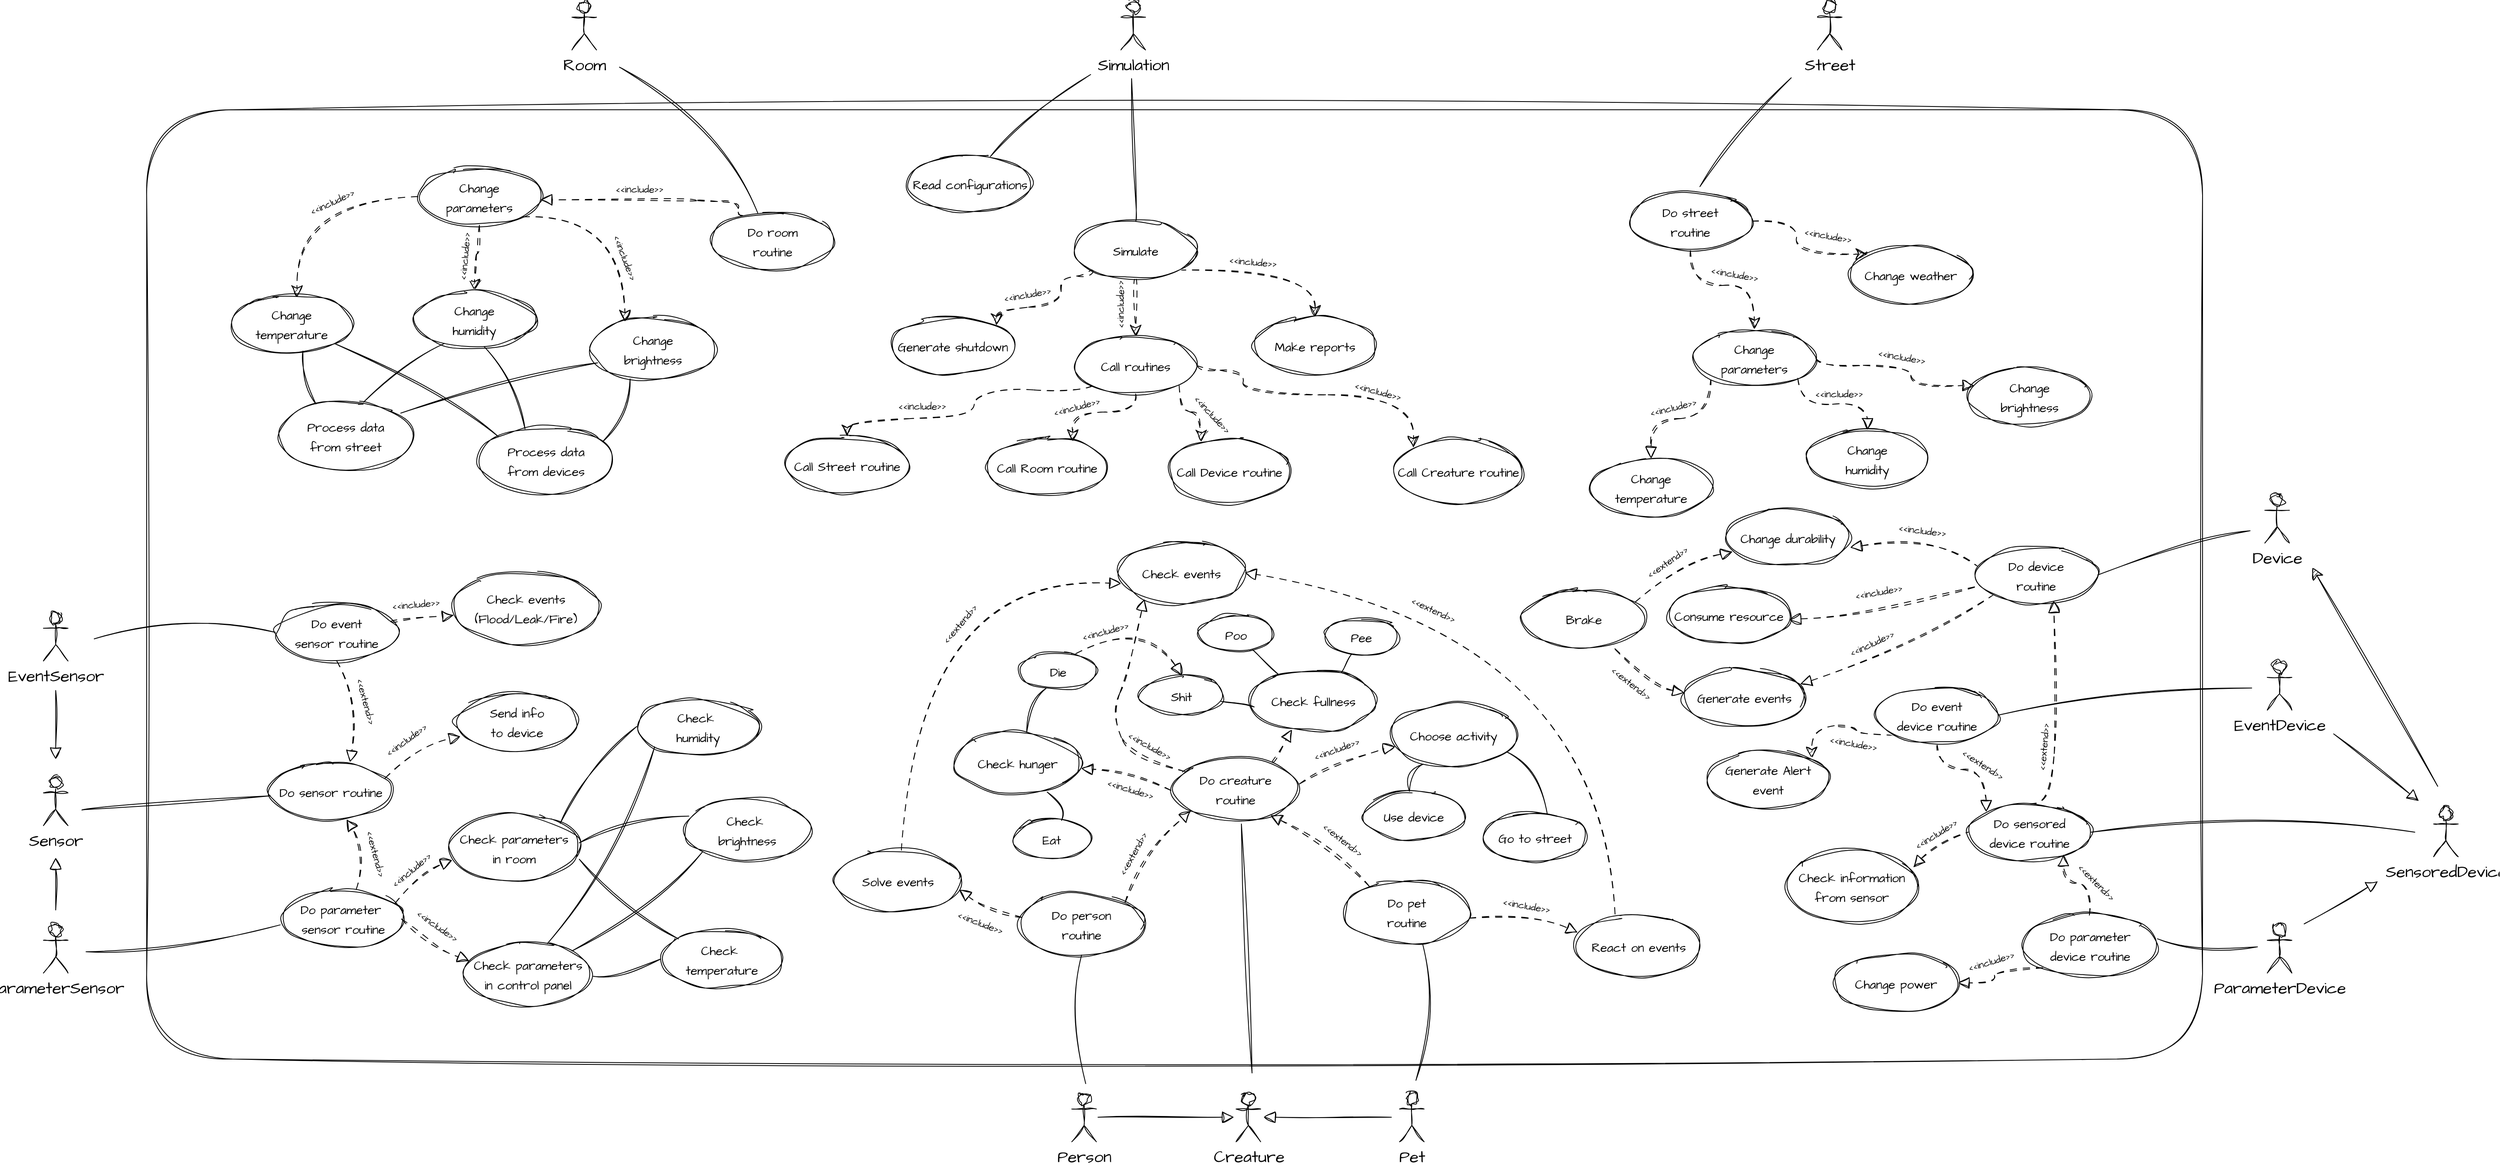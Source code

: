 <mxfile version="22.1.18" type="device">
  <diagram name="Page-1" id="uXJgzMx6ZGSFRVdpTPK_">
    <mxGraphModel dx="5313" dy="2567" grid="0" gridSize="10" guides="1" tooltips="1" connect="1" arrows="1" fold="1" page="0" pageScale="1" pageWidth="827" pageHeight="1169" math="0" shadow="0">
      <root>
        <mxCell id="0" />
        <mxCell id="1" parent="0" />
        <mxCell id="VrruXt-9l9qmzb9wAJzV-1" value="Creature" style="shape=umlActor;verticalLabelPosition=bottom;verticalAlign=top;html=1;outlineConnect=0;hachureGap=4;fontFamily=Architects Daughter;fontSource=https%3A%2F%2Ffonts.googleapis.com%2Fcss%3Ffamily%3DArchitects%2BDaughter;fontSize=20;sketch=1;curveFitting=1;jiggle=2;" vertex="1" parent="1">
          <mxGeometry x="88.5" y="1121" width="30" height="60" as="geometry" />
        </mxCell>
        <mxCell id="VrruXt-9l9qmzb9wAJzV-3" value="Street" style="shape=umlActor;verticalLabelPosition=bottom;verticalAlign=top;html=1;outlineConnect=0;hachureGap=4;fontFamily=Architects Daughter;fontSource=https%3A%2F%2Ffonts.googleapis.com%2Fcss%3Ffamily%3DArchitects%2BDaughter;fontSize=20;sketch=1;curveFitting=1;jiggle=2;" vertex="1" parent="1">
          <mxGeometry x="798" y="-212" width="30" height="60" as="geometry" />
        </mxCell>
        <mxCell id="VrruXt-9l9qmzb9wAJzV-4" value="Device" style="shape=umlActor;verticalLabelPosition=bottom;verticalAlign=top;html=1;outlineConnect=0;hachureGap=4;fontFamily=Architects Daughter;fontSource=https%3A%2F%2Ffonts.googleapis.com%2Fcss%3Ffamily%3DArchitects%2BDaughter;fontSize=20;sketch=1;curveFitting=1;jiggle=2;" vertex="1" parent="1">
          <mxGeometry x="1344" y="390" width="30" height="60" as="geometry" />
        </mxCell>
        <mxCell id="VrruXt-9l9qmzb9wAJzV-5" value="Person" style="shape=umlActor;verticalLabelPosition=bottom;verticalAlign=top;html=1;outlineConnect=0;hachureGap=4;fontFamily=Architects Daughter;fontSource=https%3A%2F%2Ffonts.googleapis.com%2Fcss%3Ffamily%3DArchitects%2BDaughter;fontSize=20;sketch=1;curveFitting=1;jiggle=2;" vertex="1" parent="1">
          <mxGeometry x="-112" y="1121" width="30" height="60" as="geometry" />
        </mxCell>
        <mxCell id="VrruXt-9l9qmzb9wAJzV-6" value="Room" style="shape=umlActor;verticalLabelPosition=bottom;verticalAlign=top;html=1;outlineConnect=0;hachureGap=4;fontFamily=Architects Daughter;fontSource=https%3A%2F%2Ffonts.googleapis.com%2Fcss%3Ffamily%3DArchitects%2BDaughter;fontSize=20;sketch=1;curveFitting=1;jiggle=2;" vertex="1" parent="1">
          <mxGeometry x="-722" y="-212" width="30" height="60" as="geometry" />
        </mxCell>
        <mxCell id="VrruXt-9l9qmzb9wAJzV-7" value="Simulation" style="shape=umlActor;verticalLabelPosition=bottom;verticalAlign=top;html=1;outlineConnect=0;hachureGap=4;fontFamily=Architects Daughter;fontSource=https%3A%2F%2Ffonts.googleapis.com%2Fcss%3Ffamily%3DArchitects%2BDaughter;fontSize=20;sketch=1;curveFitting=1;jiggle=2;" vertex="1" parent="1">
          <mxGeometry x="-52" y="-212" width="30" height="60" as="geometry" />
        </mxCell>
        <mxCell id="VrruXt-9l9qmzb9wAJzV-107" style="edgeStyle=orthogonalEdgeStyle;rounded=0;sketch=1;hachureGap=4;jiggle=2;curveFitting=1;orthogonalLoop=1;jettySize=auto;html=1;fontFamily=Architects Daughter;fontSource=https%3A%2F%2Ffonts.googleapis.com%2Fcss%3Ffamily%3DArchitects%2BDaughter;fontSize=16;endArrow=block;endFill=0;endSize=12;" edge="1" parent="1">
          <mxGeometry relative="1" as="geometry">
            <mxPoint x="-1352" y="898" as="sourcePoint" />
            <mxPoint x="-1352" y="834" as="targetPoint" />
          </mxGeometry>
        </mxCell>
        <mxCell id="VrruXt-9l9qmzb9wAJzV-8" value="ParameterSensor" style="shape=umlActor;verticalLabelPosition=bottom;verticalAlign=top;html=1;outlineConnect=0;hachureGap=4;fontFamily=Architects Daughter;fontSource=https%3A%2F%2Ffonts.googleapis.com%2Fcss%3Ffamily%3DArchitects%2BDaughter;fontSize=20;sketch=1;curveFitting=1;jiggle=2;" vertex="1" parent="1">
          <mxGeometry x="-1367" y="915" width="30" height="60" as="geometry" />
        </mxCell>
        <mxCell id="VrruXt-9l9qmzb9wAJzV-106" style="edgeStyle=orthogonalEdgeStyle;rounded=0;sketch=1;hachureGap=4;jiggle=2;curveFitting=1;orthogonalLoop=1;jettySize=auto;html=1;fontFamily=Architects Daughter;fontSource=https%3A%2F%2Ffonts.googleapis.com%2Fcss%3Ffamily%3DArchitects%2BDaughter;fontSize=16;endArrow=block;endFill=0;endSize=12;" edge="1" parent="1">
          <mxGeometry relative="1" as="geometry">
            <mxPoint x="-1352" y="630" as="sourcePoint" />
            <mxPoint x="-1352" y="714" as="targetPoint" />
          </mxGeometry>
        </mxCell>
        <mxCell id="VrruXt-9l9qmzb9wAJzV-9" value="EventSensor" style="shape=umlActor;verticalLabelPosition=bottom;verticalAlign=top;html=1;outlineConnect=0;hachureGap=4;fontFamily=Architects Daughter;fontSource=https%3A%2F%2Ffonts.googleapis.com%2Fcss%3Ffamily%3DArchitects%2BDaughter;fontSize=20;sketch=1;curveFitting=1;jiggle=2;" vertex="1" parent="1">
          <mxGeometry x="-1367" y="534" width="30" height="60" as="geometry" />
        </mxCell>
        <mxCell id="VrruXt-9l9qmzb9wAJzV-10" value="Sensor" style="shape=umlActor;verticalLabelPosition=bottom;verticalAlign=top;html=1;outlineConnect=0;hachureGap=4;fontFamily=Architects Daughter;fontSource=https%3A%2F%2Ffonts.googleapis.com%2Fcss%3Ffamily%3DArchitects%2BDaughter;fontSize=20;sketch=1;curveFitting=1;jiggle=2;" vertex="1" parent="1">
          <mxGeometry x="-1367" y="735" width="30" height="60" as="geometry" />
        </mxCell>
        <mxCell id="VrruXt-9l9qmzb9wAJzV-11" value="EventDevice" style="shape=umlActor;verticalLabelPosition=bottom;verticalAlign=top;html=1;outlineConnect=0;hachureGap=4;fontFamily=Architects Daughter;fontSource=https%3A%2F%2Ffonts.googleapis.com%2Fcss%3Ffamily%3DArchitects%2BDaughter;fontSize=20;sketch=1;curveFitting=1;jiggle=2;" vertex="1" parent="1">
          <mxGeometry x="1347" y="594" width="30" height="60" as="geometry" />
        </mxCell>
        <mxCell id="VrruXt-9l9qmzb9wAJzV-12" value="SensoredDevice" style="shape=umlActor;verticalLabelPosition=bottom;verticalAlign=top;html=1;outlineConnect=0;hachureGap=4;fontFamily=Architects Daughter;fontSource=https%3A%2F%2Ffonts.googleapis.com%2Fcss%3Ffamily%3DArchitects%2BDaughter;fontSize=20;sketch=1;curveFitting=1;jiggle=2;" vertex="1" parent="1">
          <mxGeometry x="1550" y="773" width="30" height="60" as="geometry" />
        </mxCell>
        <mxCell id="VrruXt-9l9qmzb9wAJzV-13" value="Pet" style="shape=umlActor;verticalLabelPosition=bottom;verticalAlign=top;html=1;outlineConnect=0;hachureGap=4;fontFamily=Architects Daughter;fontSource=https%3A%2F%2Ffonts.googleapis.com%2Fcss%3Ffamily%3DArchitects%2BDaughter;fontSize=20;sketch=1;curveFitting=1;jiggle=2;" vertex="1" parent="1">
          <mxGeometry x="288" y="1121" width="30" height="60" as="geometry" />
        </mxCell>
        <mxCell id="VrruXt-9l9qmzb9wAJzV-14" value="ParameterDevice" style="shape=umlActor;verticalLabelPosition=bottom;verticalAlign=top;html=1;outlineConnect=0;hachureGap=4;fontFamily=Architects Daughter;fontSource=https%3A%2F%2Ffonts.googleapis.com%2Fcss%3Ffamily%3DArchitects%2BDaughter;fontSize=20;sketch=1;curveFitting=1;jiggle=2;" vertex="1" parent="1">
          <mxGeometry x="1347" y="915" width="30" height="60" as="geometry" />
        </mxCell>
        <mxCell id="VrruXt-9l9qmzb9wAJzV-19" value="" style="rounded=1;whiteSpace=wrap;html=1;hachureGap=4;fontFamily=Architects Daughter;fontSource=https%3A%2F%2Ffonts.googleapis.com%2Fcss%3Ffamily%3DArchitects%2BDaughter;fontSize=20;sketch=1;curveFitting=1;jiggle=2;glass=0;arcSize=9;" vertex="1" parent="1">
          <mxGeometry x="-1241" y="-79" width="2509" height="1159" as="geometry" />
        </mxCell>
        <mxCell id="VrruXt-9l9qmzb9wAJzV-28" value="&lt;font style=&quot;font-size: 15px;&quot;&gt;Read configurations&lt;/font&gt;" style="ellipse;whiteSpace=wrap;html=1;hachureGap=4;fontFamily=Architects Daughter;fontSource=https%3A%2F%2Ffonts.googleapis.com%2Fcss%3Ffamily%3DArchitects%2BDaughter;fontSize=20;sketch=1;curveFitting=1;jiggle=2;" vertex="1" parent="1">
          <mxGeometry x="-311.5" y="-24" width="150" height="70" as="geometry" />
        </mxCell>
        <mxCell id="VrruXt-9l9qmzb9wAJzV-44" style="edgeStyle=orthogonalEdgeStyle;rounded=0;hachureGap=4;orthogonalLoop=1;jettySize=auto;html=1;exitX=0.5;exitY=1;exitDx=0;exitDy=0;fontFamily=Architects Daughter;fontSource=https%3A%2F%2Ffonts.googleapis.com%2Fcss%3Ffamily%3DArchitects%2BDaughter;fontSize=16;curved=1;dashed=1;dashPattern=8 8;startSize=12;endSize=12;sketch=1;curveFitting=1;jiggle=2;" edge="1" parent="1" source="VrruXt-9l9qmzb9wAJzV-29" target="VrruXt-9l9qmzb9wAJzV-32">
          <mxGeometry relative="1" as="geometry" />
        </mxCell>
        <mxCell id="VrruXt-9l9qmzb9wAJzV-48" value="&lt;font style=&quot;font-size: 12px;&quot;&gt;&amp;lt;&amp;lt;include&amp;gt;&amp;gt;&lt;/font&gt;" style="edgeLabel;html=1;align=center;verticalAlign=middle;resizable=0;points=[];fontSize=20;fontFamily=Architects Daughter;rotation=-90;sketch=1;curveFitting=1;jiggle=2;" vertex="1" connectable="0" parent="VrruXt-9l9qmzb9wAJzV-44">
          <mxGeometry x="-0.243" relative="1" as="geometry">
            <mxPoint x="-22" y="5" as="offset" />
          </mxGeometry>
        </mxCell>
        <mxCell id="VrruXt-9l9qmzb9wAJzV-45" style="edgeStyle=orthogonalEdgeStyle;rounded=0;hachureGap=4;orthogonalLoop=1;jettySize=auto;html=1;exitX=1;exitY=1;exitDx=0;exitDy=0;fontFamily=Architects Daughter;fontSource=https%3A%2F%2Ffonts.googleapis.com%2Fcss%3Ffamily%3DArchitects%2BDaughter;fontSize=16;curved=1;dashed=1;dashPattern=8 8;startSize=12;endSize=12;sketch=1;curveFitting=1;jiggle=2;" edge="1" parent="1" source="VrruXt-9l9qmzb9wAJzV-29" target="VrruXt-9l9qmzb9wAJzV-31">
          <mxGeometry relative="1" as="geometry" />
        </mxCell>
        <mxCell id="VrruXt-9l9qmzb9wAJzV-47" value="&lt;font style=&quot;font-size: 12px;&quot;&gt;&amp;lt;&amp;lt;include&amp;gt;&amp;gt;&lt;/font&gt;" style="edgeLabel;html=1;align=center;verticalAlign=middle;resizable=0;points=[];fontSize=20;fontFamily=Architects Daughter;rotation=5;sketch=1;curveFitting=1;jiggle=2;" vertex="1" connectable="0" parent="VrruXt-9l9qmzb9wAJzV-45">
          <mxGeometry x="-0.391" y="-3" relative="1" as="geometry">
            <mxPoint x="22" y="-16" as="offset" />
          </mxGeometry>
        </mxCell>
        <mxCell id="VrruXt-9l9qmzb9wAJzV-29" value="&lt;font style=&quot;font-size: 15px;&quot;&gt;Simulate&lt;/font&gt;" style="ellipse;whiteSpace=wrap;html=1;hachureGap=4;fontFamily=Architects Daughter;fontSource=https%3A%2F%2Ffonts.googleapis.com%2Fcss%3Ffamily%3DArchitects%2BDaughter;fontSize=20;sketch=1;curveFitting=1;jiggle=2;" vertex="1" parent="1">
          <mxGeometry x="-109" y="57" width="150" height="70" as="geometry" />
        </mxCell>
        <mxCell id="VrruXt-9l9qmzb9wAJzV-43" style="edgeStyle=orthogonalEdgeStyle;rounded=0;hachureGap=4;orthogonalLoop=1;jettySize=auto;html=1;exitX=1;exitY=0;exitDx=0;exitDy=0;entryX=0;entryY=1;entryDx=0;entryDy=0;fontFamily=Architects Daughter;fontSource=https%3A%2F%2Ffonts.googleapis.com%2Fcss%3Ffamily%3DArchitects%2BDaughter;fontSize=16;curved=1;endArrow=none;endFill=0;startArrow=classic;startFill=1;dashed=1;dashPattern=8 8;endSize=12;startSize=12;sketch=1;curveFitting=1;jiggle=2;" edge="1" parent="1" source="VrruXt-9l9qmzb9wAJzV-30" target="VrruXt-9l9qmzb9wAJzV-29">
          <mxGeometry relative="1" as="geometry">
            <Array as="points">
              <mxPoint x="-204" y="162" />
              <mxPoint x="-125" y="162" />
              <mxPoint x="-125" y="124" />
            </Array>
          </mxGeometry>
        </mxCell>
        <mxCell id="VrruXt-9l9qmzb9wAJzV-46" value="&lt;font style=&quot;font-size: 12px;&quot;&gt;&amp;lt;&amp;lt;include&amp;gt;&amp;gt;&lt;/font&gt;" style="edgeLabel;html=1;align=center;verticalAlign=middle;resizable=0;points=[];fontSize=20;fontFamily=Architects Daughter;rotation=-10;sketch=1;curveFitting=1;jiggle=2;" vertex="1" connectable="0" parent="VrruXt-9l9qmzb9wAJzV-43">
          <mxGeometry x="-0.086" y="4" relative="1" as="geometry">
            <mxPoint x="-26" y="-14" as="offset" />
          </mxGeometry>
        </mxCell>
        <mxCell id="VrruXt-9l9qmzb9wAJzV-30" value="&lt;font style=&quot;font-size: 15px;&quot;&gt;Generate shutdown&lt;/font&gt;" style="ellipse;whiteSpace=wrap;html=1;hachureGap=4;fontFamily=Architects Daughter;fontSource=https%3A%2F%2Ffonts.googleapis.com%2Fcss%3Ffamily%3DArchitects%2BDaughter;fontSize=20;sketch=1;curveFitting=1;jiggle=2;" vertex="1" parent="1">
          <mxGeometry x="-332" y="174" width="150" height="70" as="geometry" />
        </mxCell>
        <mxCell id="VrruXt-9l9qmzb9wAJzV-31" value="&lt;font style=&quot;font-size: 15px;&quot;&gt;Make reports&lt;/font&gt;" style="ellipse;whiteSpace=wrap;html=1;hachureGap=4;fontFamily=Architects Daughter;fontSource=https%3A%2F%2Ffonts.googleapis.com%2Fcss%3Ffamily%3DArchitects%2BDaughter;fontSize=20;sketch=1;curveFitting=1;jiggle=2;" vertex="1" parent="1">
          <mxGeometry x="110" y="174" width="150" height="70" as="geometry" />
        </mxCell>
        <mxCell id="VrruXt-9l9qmzb9wAJzV-50" style="edgeStyle=orthogonalEdgeStyle;rounded=0;hachureGap=4;orthogonalLoop=1;jettySize=auto;html=1;exitX=0;exitY=1;exitDx=0;exitDy=0;fontFamily=Architects Daughter;fontSource=https%3A%2F%2Ffonts.googleapis.com%2Fcss%3Ffamily%3DArchitects%2BDaughter;fontSize=16;curved=1;endSize=12;dashed=1;dashPattern=8 8;sketch=1;curveFitting=1;jiggle=2;" edge="1" parent="1" source="VrruXt-9l9qmzb9wAJzV-32" target="VrruXt-9l9qmzb9wAJzV-33">
          <mxGeometry relative="1" as="geometry">
            <Array as="points">
              <mxPoint x="-231" y="263" />
              <mxPoint x="-231" y="298" />
              <mxPoint x="-386" y="298" />
            </Array>
          </mxGeometry>
        </mxCell>
        <mxCell id="VrruXt-9l9qmzb9wAJzV-57" value="&lt;font style=&quot;font-size: 12px;&quot;&gt;&amp;lt;&amp;lt;include&amp;gt;&amp;gt;&lt;/font&gt;" style="edgeLabel;html=1;align=center;verticalAlign=middle;resizable=0;points=[];fontSize=20;fontFamily=Architects Daughter;sketch=1;curveFitting=1;jiggle=2;" vertex="1" connectable="0" parent="VrruXt-9l9qmzb9wAJzV-50">
          <mxGeometry x="0.34" relative="1" as="geometry">
            <mxPoint x="-7" y="-18" as="offset" />
          </mxGeometry>
        </mxCell>
        <mxCell id="VrruXt-9l9qmzb9wAJzV-54" style="edgeStyle=orthogonalEdgeStyle;rounded=0;hachureGap=4;orthogonalLoop=1;jettySize=auto;html=1;exitX=1;exitY=0.5;exitDx=0;exitDy=0;entryX=0;entryY=0;entryDx=0;entryDy=0;fontFamily=Architects Daughter;fontSource=https%3A%2F%2Ffonts.googleapis.com%2Fcss%3Ffamily%3DArchitects%2BDaughter;fontSize=16;curved=1;endSize=12;dashed=1;dashPattern=8 8;sketch=1;curveFitting=1;jiggle=2;" edge="1" parent="1" source="VrruXt-9l9qmzb9wAJzV-32" target="VrruXt-9l9qmzb9wAJzV-36">
          <mxGeometry relative="1" as="geometry">
            <Array as="points">
              <mxPoint x="41" y="239" />
              <mxPoint x="97" y="239" />
              <mxPoint x="97" y="269" />
              <mxPoint x="305" y="269" />
            </Array>
          </mxGeometry>
        </mxCell>
        <mxCell id="VrruXt-9l9qmzb9wAJzV-58" value="&lt;font style=&quot;font-size: 12px;&quot;&gt;&amp;lt;&amp;lt;include&amp;gt;&amp;gt;&lt;/font&gt;" style="edgeLabel;html=1;align=center;verticalAlign=middle;resizable=0;points=[];fontSize=20;fontFamily=Architects Daughter;rotation=15;sketch=1;curveFitting=1;jiggle=2;" vertex="1" connectable="0" parent="VrruXt-9l9qmzb9wAJzV-54">
          <mxGeometry x="0.037" relative="1" as="geometry">
            <mxPoint x="68" y="-7" as="offset" />
          </mxGeometry>
        </mxCell>
        <mxCell id="VrruXt-9l9qmzb9wAJzV-32" value="&lt;font style=&quot;font-size: 15px;&quot;&gt;Call routines&lt;/font&gt;" style="ellipse;whiteSpace=wrap;html=1;hachureGap=4;fontFamily=Architects Daughter;fontSource=https%3A%2F%2Ffonts.googleapis.com%2Fcss%3Ffamily%3DArchitects%2BDaughter;fontSize=20;sketch=1;curveFitting=1;jiggle=2;" vertex="1" parent="1">
          <mxGeometry x="-109" y="198" width="150" height="70" as="geometry" />
        </mxCell>
        <mxCell id="VrruXt-9l9qmzb9wAJzV-33" value="&lt;font style=&quot;font-size: 15px;&quot;&gt;Call Street routine&lt;/font&gt;" style="ellipse;whiteSpace=wrap;html=1;hachureGap=4;fontFamily=Architects Daughter;fontSource=https%3A%2F%2Ffonts.googleapis.com%2Fcss%3Ffamily%3DArchitects%2BDaughter;fontSize=20;sketch=1;curveFitting=1;jiggle=2;" vertex="1" parent="1">
          <mxGeometry x="-461.5" y="320" width="150" height="70" as="geometry" />
        </mxCell>
        <mxCell id="VrruXt-9l9qmzb9wAJzV-34" value="&lt;font style=&quot;font-size: 15px;&quot;&gt;Call Room routine&lt;/font&gt;" style="ellipse;whiteSpace=wrap;html=1;hachureGap=4;fontFamily=Architects Daughter;fontSource=https%3A%2F%2Ffonts.googleapis.com%2Fcss%3Ffamily%3DArchitects%2BDaughter;fontSize=20;sketch=1;curveFitting=1;jiggle=2;" vertex="1" parent="1">
          <mxGeometry x="-217" y="322" width="150" height="70" as="geometry" />
        </mxCell>
        <mxCell id="VrruXt-9l9qmzb9wAJzV-35" value="&lt;font style=&quot;font-size: 15px;&quot;&gt;Call Device routine&lt;/font&gt;" style="ellipse;whiteSpace=wrap;html=1;hachureGap=4;fontFamily=Architects Daughter;fontSource=https%3A%2F%2Ffonts.googleapis.com%2Fcss%3Ffamily%3DArchitects%2BDaughter;fontSize=20;sketch=1;curveFitting=1;jiggle=2;" vertex="1" parent="1">
          <mxGeometry x="7" y="322" width="147" height="79" as="geometry" />
        </mxCell>
        <mxCell id="VrruXt-9l9qmzb9wAJzV-36" value="&lt;font style=&quot;font-size: 15px;&quot;&gt;Call Creature routine&lt;/font&gt;" style="ellipse;whiteSpace=wrap;html=1;hachureGap=4;fontFamily=Architects Daughter;fontSource=https%3A%2F%2Ffonts.googleapis.com%2Fcss%3Ffamily%3DArchitects%2BDaughter;fontSize=20;sketch=1;curveFitting=1;jiggle=2;" vertex="1" parent="1">
          <mxGeometry x="282" y="322" width="156" height="79" as="geometry" />
        </mxCell>
        <mxCell id="VrruXt-9l9qmzb9wAJzV-37" style="edgeStyle=orthogonalEdgeStyle;rounded=0;hachureGap=4;orthogonalLoop=1;jettySize=auto;html=1;fontFamily=Architects Daughter;fontSource=https%3A%2F%2Ffonts.googleapis.com%2Fcss%3Ffamily%3DArchitects%2BDaughter;fontSize=16;endArrow=block;endFill=0;endSize=12;sketch=1;curveFitting=1;jiggle=2;" edge="1" parent="1">
          <mxGeometry relative="1" as="geometry">
            <mxPoint x="-80" y="1151" as="sourcePoint" />
            <mxPoint x="86" y="1151" as="targetPoint" />
          </mxGeometry>
        </mxCell>
        <mxCell id="VrruXt-9l9qmzb9wAJzV-38" style="edgeStyle=orthogonalEdgeStyle;rounded=0;hachureGap=4;orthogonalLoop=1;jettySize=auto;html=1;fontFamily=Architects Daughter;fontSource=https%3A%2F%2Ffonts.googleapis.com%2Fcss%3Ffamily%3DArchitects%2BDaughter;fontSize=16;endArrow=block;endFill=0;endSize=12;sketch=1;curveFitting=1;jiggle=2;" edge="1" parent="1">
          <mxGeometry relative="1" as="geometry">
            <mxPoint x="278" y="1151" as="sourcePoint" />
            <mxPoint x="122" y="1151" as="targetPoint" />
          </mxGeometry>
        </mxCell>
        <mxCell id="VrruXt-9l9qmzb9wAJzV-40" value="" style="endArrow=none;html=1;rounded=0;hachureGap=4;fontFamily=Architects Daughter;fontSource=https%3A%2F%2Ffonts.googleapis.com%2Fcss%3Ffamily%3DArchitects%2BDaughter;fontSize=16;exitX=0.668;exitY=0.029;exitDx=0;exitDy=0;exitPerimeter=0;curved=1;sketch=1;curveFitting=1;jiggle=2;" edge="1" parent="1" source="VrruXt-9l9qmzb9wAJzV-28">
          <mxGeometry width="50" height="50" relative="1" as="geometry">
            <mxPoint x="1" y="54" as="sourcePoint" />
            <mxPoint x="-89" y="-122" as="targetPoint" />
            <Array as="points">
              <mxPoint x="-161" y="-82" />
            </Array>
          </mxGeometry>
        </mxCell>
        <mxCell id="VrruXt-9l9qmzb9wAJzV-49" value="" style="endArrow=none;html=1;rounded=0;hachureGap=4;fontFamily=Architects Daughter;fontSource=https%3A%2F%2Ffonts.googleapis.com%2Fcss%3Ffamily%3DArchitects%2BDaughter;fontSize=16;exitX=0.5;exitY=0;exitDx=0;exitDy=0;curved=1;sketch=1;curveFitting=1;jiggle=2;" edge="1" parent="1" source="VrruXt-9l9qmzb9wAJzV-29">
          <mxGeometry width="50" height="50" relative="1" as="geometry">
            <mxPoint x="-81" y="40" as="sourcePoint" />
            <mxPoint x="-39" y="-117" as="targetPoint" />
          </mxGeometry>
        </mxCell>
        <mxCell id="VrruXt-9l9qmzb9wAJzV-55" style="edgeStyle=orthogonalEdgeStyle;rounded=0;hachureGap=4;orthogonalLoop=1;jettySize=auto;html=1;exitX=0.5;exitY=1;exitDx=0;exitDy=0;entryX=0.708;entryY=0.054;entryDx=0;entryDy=0;entryPerimeter=0;fontFamily=Architects Daughter;fontSource=https%3A%2F%2Ffonts.googleapis.com%2Fcss%3Ffamily%3DArchitects%2BDaughter;fontSize=16;curved=1;endSize=12;dashed=1;dashPattern=8 8;sketch=1;curveFitting=1;jiggle=2;" edge="1" parent="1" source="VrruXt-9l9qmzb9wAJzV-32" target="VrruXt-9l9qmzb9wAJzV-34">
          <mxGeometry relative="1" as="geometry" />
        </mxCell>
        <mxCell id="VrruXt-9l9qmzb9wAJzV-60" value="&lt;font style=&quot;font-size: 12px;&quot;&gt;&amp;lt;&amp;lt;include&amp;gt;&amp;gt;&lt;/font&gt;" style="edgeLabel;html=1;align=center;verticalAlign=middle;resizable=0;points=[];fontSize=20;fontFamily=Architects Daughter;rotation=-15;sketch=1;curveFitting=1;jiggle=2;" vertex="1" connectable="0" parent="VrruXt-9l9qmzb9wAJzV-55">
          <mxGeometry x="-0.096" relative="1" as="geometry">
            <mxPoint x="-34" y="-9" as="offset" />
          </mxGeometry>
        </mxCell>
        <mxCell id="VrruXt-9l9qmzb9wAJzV-56" style="edgeStyle=orthogonalEdgeStyle;rounded=0;hachureGap=4;orthogonalLoop=1;jettySize=auto;html=1;exitX=1;exitY=1;exitDx=0;exitDy=0;entryX=0.265;entryY=0.054;entryDx=0;entryDy=0;entryPerimeter=0;fontFamily=Architects Daughter;fontSource=https%3A%2F%2Ffonts.googleapis.com%2Fcss%3Ffamily%3DArchitects%2BDaughter;fontSize=16;curved=1;endSize=12;dashed=1;dashPattern=8 8;sketch=1;curveFitting=1;jiggle=2;" edge="1" parent="1" source="VrruXt-9l9qmzb9wAJzV-32" target="VrruXt-9l9qmzb9wAJzV-35">
          <mxGeometry relative="1" as="geometry" />
        </mxCell>
        <mxCell id="VrruXt-9l9qmzb9wAJzV-59" value="&lt;font style=&quot;font-size: 12px;&quot;&gt;&amp;lt;&amp;lt;include&amp;gt;&amp;gt;&lt;/font&gt;" style="edgeLabel;html=1;align=center;verticalAlign=middle;resizable=0;points=[];fontSize=20;fontFamily=Architects Daughter;rotation=47;sketch=1;curveFitting=1;jiggle=2;" vertex="1" connectable="0" parent="VrruXt-9l9qmzb9wAJzV-56">
          <mxGeometry x="0.033" y="2" relative="1" as="geometry">
            <mxPoint x="25" y="3" as="offset" />
          </mxGeometry>
        </mxCell>
        <mxCell id="VrruXt-9l9qmzb9wAJzV-78" style="edgeStyle=orthogonalEdgeStyle;rounded=0;sketch=1;hachureGap=4;jiggle=2;curveFitting=1;orthogonalLoop=1;jettySize=auto;html=1;exitX=0.5;exitY=1;exitDx=0;exitDy=0;entryX=0.5;entryY=0;entryDx=0;entryDy=0;fontFamily=Architects Daughter;fontSource=https%3A%2F%2Ffonts.googleapis.com%2Fcss%3Ffamily%3DArchitects%2BDaughter;fontSize=16;curved=1;dashed=1;dashPattern=8 8;endSize=12;" edge="1" parent="1" source="VrruXt-9l9qmzb9wAJzV-62" target="VrruXt-9l9qmzb9wAJzV-66">
          <mxGeometry relative="1" as="geometry" />
        </mxCell>
        <mxCell id="VrruXt-9l9qmzb9wAJzV-79" style="edgeStyle=orthogonalEdgeStyle;rounded=0;sketch=1;hachureGap=4;jiggle=2;curveFitting=1;orthogonalLoop=1;jettySize=auto;html=1;exitX=1;exitY=0.5;exitDx=0;exitDy=0;entryX=0;entryY=0;entryDx=0;entryDy=0;fontFamily=Architects Daughter;fontSource=https%3A%2F%2Ffonts.googleapis.com%2Fcss%3Ffamily%3DArchitects%2BDaughter;fontSize=16;curved=1;dashed=1;dashPattern=8 8;endSize=12;" edge="1" parent="1" source="VrruXt-9l9qmzb9wAJzV-62" target="VrruXt-9l9qmzb9wAJzV-65">
          <mxGeometry relative="1" as="geometry" />
        </mxCell>
        <mxCell id="VrruXt-9l9qmzb9wAJzV-62" value="&lt;font style=&quot;font-size: 15px;&quot;&gt;Do street&lt;br&gt;routine&lt;br&gt;&lt;/font&gt;" style="ellipse;whiteSpace=wrap;html=1;hachureGap=4;fontFamily=Architects Daughter;fontSource=https%3A%2F%2Ffonts.googleapis.com%2Fcss%3Ffamily%3DArchitects%2BDaughter;fontSize=20;sketch=1;curveFitting=1;jiggle=2;" vertex="1" parent="1">
          <mxGeometry x="568" y="22" width="150" height="70" as="geometry" />
        </mxCell>
        <mxCell id="VrruXt-9l9qmzb9wAJzV-87" style="edgeStyle=orthogonalEdgeStyle;rounded=0;sketch=1;hachureGap=4;jiggle=2;curveFitting=1;orthogonalLoop=1;jettySize=auto;html=1;exitX=0.256;exitY=0.059;exitDx=0;exitDy=0;fontFamily=Architects Daughter;fontSource=https%3A%2F%2Ffonts.googleapis.com%2Fcss%3Ffamily%3DArchitects%2BDaughter;fontSize=16;curved=1;dashed=1;dashPattern=8 8;endSize=12;endArrow=block;endFill=0;exitPerimeter=0;" edge="1" parent="1" source="VrruXt-9l9qmzb9wAJzV-63" target="VrruXt-9l9qmzb9wAJzV-83">
          <mxGeometry relative="1" as="geometry">
            <Array as="points">
              <mxPoint x="-519" y="50" />
              <mxPoint x="-519" y="33" />
              <mxPoint x="-570" y="33" />
              <mxPoint x="-570" y="31" />
            </Array>
          </mxGeometry>
        </mxCell>
        <mxCell id="VrruXt-9l9qmzb9wAJzV-63" value="&lt;font style=&quot;font-size: 15px;&quot;&gt;Do room&lt;br&gt;routine&lt;br&gt;&lt;/font&gt;" style="ellipse;whiteSpace=wrap;html=1;hachureGap=4;fontFamily=Architects Daughter;fontSource=https%3A%2F%2Ffonts.googleapis.com%2Fcss%3Ffamily%3DArchitects%2BDaughter;fontSize=20;sketch=1;curveFitting=1;jiggle=2;" vertex="1" parent="1">
          <mxGeometry x="-552" y="46" width="150" height="70" as="geometry" />
        </mxCell>
        <mxCell id="VrruXt-9l9qmzb9wAJzV-64" value="" style="endArrow=none;html=1;rounded=0;sketch=1;hachureGap=4;jiggle=2;curveFitting=1;fontFamily=Architects Daughter;fontSource=https%3A%2F%2Ffonts.googleapis.com%2Fcss%3Ffamily%3DArchitects%2BDaughter;fontSize=16;exitX=0.577;exitY=-0.102;exitDx=0;exitDy=0;exitPerimeter=0;curved=1;" edge="1" parent="1" source="VrruXt-9l9qmzb9wAJzV-62">
          <mxGeometry width="50" height="50" relative="1" as="geometry">
            <mxPoint x="686" y="-4" as="sourcePoint" />
            <mxPoint x="766" y="-118" as="targetPoint" />
            <Array as="points">
              <mxPoint x="700" y="-52" />
            </Array>
          </mxGeometry>
        </mxCell>
        <mxCell id="VrruXt-9l9qmzb9wAJzV-65" value="&lt;font style=&quot;font-size: 15px;&quot;&gt;Change weather&lt;br&gt;&lt;/font&gt;" style="ellipse;whiteSpace=wrap;html=1;hachureGap=4;fontFamily=Architects Daughter;fontSource=https%3A%2F%2Ffonts.googleapis.com%2Fcss%3Ffamily%3DArchitects%2BDaughter;fontSize=20;sketch=1;curveFitting=1;jiggle=2;" vertex="1" parent="1">
          <mxGeometry x="837" y="87" width="150" height="70" as="geometry" />
        </mxCell>
        <mxCell id="VrruXt-9l9qmzb9wAJzV-70" style="edgeStyle=orthogonalEdgeStyle;rounded=0;sketch=1;hachureGap=4;jiggle=2;curveFitting=1;orthogonalLoop=1;jettySize=auto;html=1;exitX=0;exitY=1;exitDx=0;exitDy=0;fontFamily=Architects Daughter;fontSource=https%3A%2F%2Ffonts.googleapis.com%2Fcss%3Ffamily%3DArchitects%2BDaughter;fontSize=16;curved=1;dashed=1;dashPattern=8 8;endArrow=block;endFill=0;endSize=12;" edge="1" parent="1" source="VrruXt-9l9qmzb9wAJzV-66" target="VrruXt-9l9qmzb9wAJzV-67">
          <mxGeometry relative="1" as="geometry" />
        </mxCell>
        <mxCell id="VrruXt-9l9qmzb9wAJzV-73" value="&lt;font style=&quot;font-size: 12px;&quot;&gt;&amp;lt;&amp;lt;include&amp;gt;&amp;gt;&lt;/font&gt;" style="edgeLabel;html=1;align=center;verticalAlign=middle;resizable=0;points=[];fontSize=20;fontFamily=Architects Daughter;rotation=-14;" vertex="1" connectable="0" parent="VrruXt-9l9qmzb9wAJzV-70">
          <mxGeometry x="0.037" y="1" relative="1" as="geometry">
            <mxPoint x="-8" y="-17" as="offset" />
          </mxGeometry>
        </mxCell>
        <mxCell id="VrruXt-9l9qmzb9wAJzV-66" value="&lt;font style=&quot;font-size: 15px;&quot;&gt;Change &lt;br&gt;parameters&lt;br&gt;&lt;/font&gt;" style="ellipse;whiteSpace=wrap;html=1;hachureGap=4;fontFamily=Architects Daughter;fontSource=https%3A%2F%2Ffonts.googleapis.com%2Fcss%3Ffamily%3DArchitects%2BDaughter;fontSize=20;sketch=1;curveFitting=1;jiggle=2;" vertex="1" parent="1">
          <mxGeometry x="646" y="189" width="150" height="70" as="geometry" />
        </mxCell>
        <mxCell id="VrruXt-9l9qmzb9wAJzV-67" value="&lt;font style=&quot;font-size: 15px;&quot;&gt;Change &lt;br&gt;temperature&lt;br&gt;&lt;/font&gt;" style="ellipse;whiteSpace=wrap;html=1;hachureGap=4;fontFamily=Architects Daughter;fontSource=https%3A%2F%2Ffonts.googleapis.com%2Fcss%3Ffamily%3DArchitects%2BDaughter;fontSize=20;sketch=1;curveFitting=1;jiggle=2;" vertex="1" parent="1">
          <mxGeometry x="520" y="347" width="150" height="70" as="geometry" />
        </mxCell>
        <mxCell id="VrruXt-9l9qmzb9wAJzV-68" value="&lt;font style=&quot;font-size: 15px;&quot;&gt;Change &lt;br&gt;humidity&lt;br&gt;&lt;/font&gt;" style="ellipse;whiteSpace=wrap;html=1;hachureGap=4;fontFamily=Architects Daughter;fontSource=https%3A%2F%2Ffonts.googleapis.com%2Fcss%3Ffamily%3DArchitects%2BDaughter;fontSize=20;sketch=1;curveFitting=1;jiggle=2;" vertex="1" parent="1">
          <mxGeometry x="784" y="312" width="150" height="70" as="geometry" />
        </mxCell>
        <mxCell id="VrruXt-9l9qmzb9wAJzV-69" value="&lt;font style=&quot;font-size: 15px;&quot;&gt;Change &lt;br&gt;brightness&lt;br&gt;&lt;/font&gt;" style="ellipse;whiteSpace=wrap;html=1;hachureGap=4;fontFamily=Architects Daughter;fontSource=https%3A%2F%2Ffonts.googleapis.com%2Fcss%3Ffamily%3DArchitects%2BDaughter;fontSize=20;sketch=1;curveFitting=1;jiggle=2;" vertex="1" parent="1">
          <mxGeometry x="982" y="236" width="150" height="70" as="geometry" />
        </mxCell>
        <mxCell id="VrruXt-9l9qmzb9wAJzV-71" style="edgeStyle=orthogonalEdgeStyle;rounded=0;sketch=1;hachureGap=4;jiggle=2;curveFitting=1;orthogonalLoop=1;jettySize=auto;html=1;exitX=1;exitY=1;exitDx=0;exitDy=0;entryX=0.5;entryY=0;entryDx=0;entryDy=0;fontFamily=Architects Daughter;fontSource=https%3A%2F%2Ffonts.googleapis.com%2Fcss%3Ffamily%3DArchitects%2BDaughter;fontSize=16;curved=1;dashed=1;dashPattern=8 8;endArrow=block;endFill=0;endSize=12;" edge="1" parent="1" source="VrruXt-9l9qmzb9wAJzV-66" target="VrruXt-9l9qmzb9wAJzV-68">
          <mxGeometry relative="1" as="geometry" />
        </mxCell>
        <mxCell id="VrruXt-9l9qmzb9wAJzV-74" value="&lt;font style=&quot;font-size: 12px;&quot;&gt;&amp;lt;&amp;lt;include&amp;gt;&amp;gt;&lt;/font&gt;" style="edgeLabel;html=1;align=center;verticalAlign=middle;resizable=0;points=[];fontSize=20;fontFamily=Architects Daughter;rotation=0;" vertex="1" connectable="0" parent="VrruXt-9l9qmzb9wAJzV-71">
          <mxGeometry x="0.279" y="-1" relative="1" as="geometry">
            <mxPoint x="-13" y="-17" as="offset" />
          </mxGeometry>
        </mxCell>
        <mxCell id="VrruXt-9l9qmzb9wAJzV-72" style="edgeStyle=orthogonalEdgeStyle;rounded=0;sketch=1;hachureGap=4;jiggle=2;curveFitting=1;orthogonalLoop=1;jettySize=auto;html=1;exitX=1;exitY=0.5;exitDx=0;exitDy=0;entryX=0.048;entryY=0.309;entryDx=0;entryDy=0;entryPerimeter=0;fontFamily=Architects Daughter;fontSource=https%3A%2F%2Ffonts.googleapis.com%2Fcss%3Ffamily%3DArchitects%2BDaughter;fontSize=16;curved=1;dashed=1;dashPattern=8 8;endArrow=block;endFill=0;endSize=12;" edge="1" parent="1" source="VrruXt-9l9qmzb9wAJzV-66" target="VrruXt-9l9qmzb9wAJzV-69">
          <mxGeometry relative="1" as="geometry">
            <Array as="points">
              <mxPoint x="796" y="233" />
              <mxPoint x="912" y="233" />
              <mxPoint x="912" y="258" />
            </Array>
          </mxGeometry>
        </mxCell>
        <mxCell id="VrruXt-9l9qmzb9wAJzV-75" value="&lt;font style=&quot;font-size: 12px;&quot;&gt;&amp;lt;&amp;lt;include&amp;gt;&amp;gt;&lt;/font&gt;" style="edgeLabel;html=1;align=center;verticalAlign=middle;resizable=0;points=[];fontSize=20;fontFamily=Architects Daughter;rotation=10;" vertex="1" connectable="0" parent="VrruXt-9l9qmzb9wAJzV-72">
          <mxGeometry x="0.025" y="-7" relative="1" as="geometry">
            <mxPoint x="-2" y="-20" as="offset" />
          </mxGeometry>
        </mxCell>
        <mxCell id="VrruXt-9l9qmzb9wAJzV-80" value="&lt;font style=&quot;font-size: 12px;&quot;&gt;&amp;lt;&amp;lt;include&amp;gt;&amp;gt;&lt;/font&gt;" style="edgeLabel;html=1;align=center;verticalAlign=middle;resizable=0;points=[];fontSize=20;fontFamily=Architects Daughter;rotation=10;" vertex="1" connectable="0" parent="1">
          <mxGeometry x="811" y="72" as="geometry" />
        </mxCell>
        <mxCell id="VrruXt-9l9qmzb9wAJzV-81" value="&lt;font style=&quot;font-size: 12px;&quot;&gt;&amp;lt;&amp;lt;include&amp;gt;&amp;gt;&lt;/font&gt;" style="edgeLabel;html=1;align=center;verticalAlign=middle;resizable=0;points=[];fontSize=20;fontFamily=Architects Daughter;rotation=10;" vertex="1" connectable="0" parent="1">
          <mxGeometry x="697" y="119" as="geometry" />
        </mxCell>
        <mxCell id="VrruXt-9l9qmzb9wAJzV-82" value="" style="endArrow=none;html=1;rounded=0;sketch=1;hachureGap=4;jiggle=2;curveFitting=1;fontFamily=Architects Daughter;fontSource=https%3A%2F%2Ffonts.googleapis.com%2Fcss%3Ffamily%3DArchitects%2BDaughter;fontSize=16;exitX=0.378;exitY=0.014;exitDx=0;exitDy=0;exitPerimeter=0;curved=1;" edge="1" parent="1" source="VrruXt-9l9qmzb9wAJzV-63">
          <mxGeometry width="50" height="50" relative="1" as="geometry">
            <mxPoint x="-630" y="12" as="sourcePoint" />
            <mxPoint x="-664" y="-131" as="targetPoint" />
            <Array as="points">
              <mxPoint x="-542" y="-63" />
            </Array>
          </mxGeometry>
        </mxCell>
        <mxCell id="VrruXt-9l9qmzb9wAJzV-90" style="edgeStyle=orthogonalEdgeStyle;rounded=0;sketch=1;hachureGap=4;jiggle=2;curveFitting=1;orthogonalLoop=1;jettySize=auto;html=1;exitX=0.5;exitY=1;exitDx=0;exitDy=0;entryX=0.5;entryY=0;entryDx=0;entryDy=0;fontFamily=Architects Daughter;fontSource=https%3A%2F%2Ffonts.googleapis.com%2Fcss%3Ffamily%3DArchitects%2BDaughter;fontSize=16;curved=1;dashed=1;dashPattern=8 8;endSize=12;" edge="1" parent="1" source="VrruXt-9l9qmzb9wAJzV-83" target="VrruXt-9l9qmzb9wAJzV-85">
          <mxGeometry relative="1" as="geometry" />
        </mxCell>
        <mxCell id="VrruXt-9l9qmzb9wAJzV-83" value="&lt;font style=&quot;font-size: 15px;&quot;&gt;Change &lt;br&gt;parameters&lt;br&gt;&lt;/font&gt;" style="ellipse;whiteSpace=wrap;html=1;hachureGap=4;fontFamily=Architects Daughter;fontSource=https%3A%2F%2Ffonts.googleapis.com%2Fcss%3Ffamily%3DArchitects%2BDaughter;fontSize=20;sketch=1;curveFitting=1;jiggle=2;" vertex="1" parent="1">
          <mxGeometry x="-910" y="-8" width="150" height="70" as="geometry" />
        </mxCell>
        <mxCell id="VrruXt-9l9qmzb9wAJzV-84" value="&lt;font style=&quot;font-size: 15px;&quot;&gt;Change &lt;br&gt;temperature&lt;br&gt;&lt;/font&gt;" style="ellipse;whiteSpace=wrap;html=1;hachureGap=4;fontFamily=Architects Daughter;fontSource=https%3A%2F%2Ffonts.googleapis.com%2Fcss%3Ffamily%3DArchitects%2BDaughter;fontSize=20;sketch=1;curveFitting=1;jiggle=2;" vertex="1" parent="1">
          <mxGeometry x="-1139" y="147" width="150" height="70" as="geometry" />
        </mxCell>
        <mxCell id="VrruXt-9l9qmzb9wAJzV-85" value="&lt;font style=&quot;font-size: 15px;&quot;&gt;Change &lt;br&gt;humidity&lt;br&gt;&lt;/font&gt;" style="ellipse;whiteSpace=wrap;html=1;hachureGap=4;fontFamily=Architects Daughter;fontSource=https%3A%2F%2Ffonts.googleapis.com%2Fcss%3Ffamily%3DArchitects%2BDaughter;fontSize=20;sketch=1;curveFitting=1;jiggle=2;" vertex="1" parent="1">
          <mxGeometry x="-916" y="142" width="150" height="70" as="geometry" />
        </mxCell>
        <mxCell id="VrruXt-9l9qmzb9wAJzV-86" value="&lt;font style=&quot;font-size: 15px;&quot;&gt;Change &lt;br&gt;brightness&lt;br&gt;&lt;/font&gt;" style="ellipse;whiteSpace=wrap;html=1;hachureGap=4;fontFamily=Architects Daughter;fontSource=https%3A%2F%2Ffonts.googleapis.com%2Fcss%3Ffamily%3DArchitects%2BDaughter;fontSize=20;sketch=1;curveFitting=1;jiggle=2;" vertex="1" parent="1">
          <mxGeometry x="-700" y="175" width="154" height="76" as="geometry" />
        </mxCell>
        <mxCell id="VrruXt-9l9qmzb9wAJzV-88" value="&lt;font style=&quot;font-size: 12px;&quot;&gt;&amp;lt;&amp;lt;include&amp;gt;&amp;gt;&lt;/font&gt;" style="edgeLabel;html=1;align=center;verticalAlign=middle;resizable=0;points=[];fontSize=20;fontFamily=Architects Daughter;sketch=1;curveFitting=1;jiggle=2;" vertex="1" connectable="0" parent="1">
          <mxGeometry x="-639.999" y="15" as="geometry" />
        </mxCell>
        <mxCell id="VrruXt-9l9qmzb9wAJzV-89" style="edgeStyle=orthogonalEdgeStyle;rounded=0;sketch=1;hachureGap=4;jiggle=2;curveFitting=1;orthogonalLoop=1;jettySize=auto;html=1;exitX=1;exitY=1;exitDx=0;exitDy=0;entryX=0.277;entryY=0.062;entryDx=0;entryDy=0;entryPerimeter=0;fontFamily=Architects Daughter;fontSource=https%3A%2F%2Ffonts.googleapis.com%2Fcss%3Ffamily%3DArchitects%2BDaughter;fontSize=16;curved=1;dashed=1;dashPattern=8 8;endSize=12;" edge="1" parent="1" source="VrruXt-9l9qmzb9wAJzV-83" target="VrruXt-9l9qmzb9wAJzV-86">
          <mxGeometry relative="1" as="geometry" />
        </mxCell>
        <mxCell id="VrruXt-9l9qmzb9wAJzV-91" style="edgeStyle=orthogonalEdgeStyle;rounded=0;sketch=1;hachureGap=4;jiggle=2;curveFitting=1;orthogonalLoop=1;jettySize=auto;html=1;exitX=0;exitY=0.5;exitDx=0;exitDy=0;entryX=0.543;entryY=0.042;entryDx=0;entryDy=0;entryPerimeter=0;fontFamily=Architects Daughter;fontSource=https%3A%2F%2Ffonts.googleapis.com%2Fcss%3Ffamily%3DArchitects%2BDaughter;fontSize=16;curved=1;dashed=1;dashPattern=8 8;endSize=12;" edge="1" parent="1" source="VrruXt-9l9qmzb9wAJzV-83" target="VrruXt-9l9qmzb9wAJzV-84">
          <mxGeometry relative="1" as="geometry" />
        </mxCell>
        <mxCell id="VrruXt-9l9qmzb9wAJzV-92" value="&lt;font style=&quot;font-size: 12px;&quot;&gt;&amp;lt;&amp;lt;include&amp;gt;&amp;gt;&lt;/font&gt;" style="edgeLabel;html=1;align=center;verticalAlign=middle;resizable=0;points=[];fontSize=20;fontFamily=Architects Daughter;sketch=1;curveFitting=1;jiggle=2;rotation=69;" vertex="1" connectable="0" parent="1">
          <mxGeometry x="-654.999" y="100" as="geometry" />
        </mxCell>
        <mxCell id="VrruXt-9l9qmzb9wAJzV-93" value="&lt;font style=&quot;font-size: 12px;&quot;&gt;&amp;lt;&amp;lt;include&amp;gt;&amp;gt;&lt;/font&gt;" style="edgeLabel;html=1;align=center;verticalAlign=middle;resizable=0;points=[];fontSize=20;fontFamily=Architects Daughter;sketch=1;curveFitting=1;jiggle=2;rotation=-25;" vertex="1" connectable="0" parent="1">
          <mxGeometry x="-1015.999" y="31" as="geometry" />
        </mxCell>
        <mxCell id="VrruXt-9l9qmzb9wAJzV-94" value="&lt;font style=&quot;font-size: 12px;&quot;&gt;&amp;lt;&amp;lt;include&amp;gt;&amp;gt;&lt;/font&gt;" style="edgeLabel;html=1;align=center;verticalAlign=middle;resizable=0;points=[];fontSize=20;fontFamily=Architects Daughter;sketch=1;curveFitting=1;jiggle=2;rotation=-85;" vertex="1" connectable="0" parent="1">
          <mxGeometry x="-855.999" y="100" as="geometry" />
        </mxCell>
        <mxCell id="VrruXt-9l9qmzb9wAJzV-95" value="&lt;font style=&quot;font-size: 15px;&quot;&gt;Process data&lt;br&gt;from street&lt;br&gt;&lt;/font&gt;" style="ellipse;whiteSpace=wrap;html=1;hachureGap=4;fontFamily=Architects Daughter;fontSource=https%3A%2F%2Ffonts.googleapis.com%2Fcss%3Ffamily%3DArchitects%2BDaughter;fontSize=20;sketch=1;curveFitting=1;jiggle=2;" vertex="1" parent="1">
          <mxGeometry x="-1080" y="277" width="164" height="84" as="geometry" />
        </mxCell>
        <mxCell id="VrruXt-9l9qmzb9wAJzV-96" value="&lt;font style=&quot;font-size: 15px;&quot;&gt;Process data&lt;br&gt;from devices&lt;br&gt;&lt;/font&gt;" style="ellipse;whiteSpace=wrap;html=1;hachureGap=4;fontFamily=Architects Daughter;fontSource=https%3A%2F%2Ffonts.googleapis.com%2Fcss%3Ffamily%3DArchitects%2BDaughter;fontSize=20;sketch=1;curveFitting=1;jiggle=2;" vertex="1" parent="1">
          <mxGeometry x="-836" y="308" width="165" height="82" as="geometry" />
        </mxCell>
        <mxCell id="VrruXt-9l9qmzb9wAJzV-98" value="" style="endArrow=none;html=1;rounded=0;sketch=1;hachureGap=4;jiggle=2;curveFitting=1;fontFamily=Architects Daughter;fontSource=https%3A%2F%2Ffonts.googleapis.com%2Fcss%3Ffamily%3DArchitects%2BDaughter;fontSize=16;exitX=0.278;exitY=0.038;exitDx=0;exitDy=0;exitPerimeter=0;entryX=0.591;entryY=0.981;entryDx=0;entryDy=0;entryPerimeter=0;curved=1;" edge="1" parent="1" source="VrruXt-9l9qmzb9wAJzV-95" target="VrruXt-9l9qmzb9wAJzV-84">
          <mxGeometry width="50" height="50" relative="1" as="geometry">
            <mxPoint x="-1059" y="258" as="sourcePoint" />
            <mxPoint x="-1009" y="208" as="targetPoint" />
            <Array as="points">
              <mxPoint x="-1054" y="244" />
            </Array>
          </mxGeometry>
        </mxCell>
        <mxCell id="VrruXt-9l9qmzb9wAJzV-99" value="" style="endArrow=none;html=1;rounded=0;sketch=1;hachureGap=4;jiggle=2;curveFitting=1;fontFamily=Architects Daughter;fontSource=https%3A%2F%2Ffonts.googleapis.com%2Fcss%3Ffamily%3DArchitects%2BDaughter;fontSize=16;entryX=1;entryY=1;entryDx=0;entryDy=0;exitX=0;exitY=0;exitDx=0;exitDy=0;curved=1;" edge="1" parent="1" source="VrruXt-9l9qmzb9wAJzV-96" target="VrruXt-9l9qmzb9wAJzV-84">
          <mxGeometry width="50" height="50" relative="1" as="geometry">
            <mxPoint x="-970" y="272" as="sourcePoint" />
            <mxPoint x="-920" y="222" as="targetPoint" />
            <Array as="points">
              <mxPoint x="-896" y="252" />
            </Array>
          </mxGeometry>
        </mxCell>
        <mxCell id="VrruXt-9l9qmzb9wAJzV-100" value="" style="endArrow=none;html=1;rounded=0;sketch=1;hachureGap=4;jiggle=2;curveFitting=1;fontFamily=Architects Daughter;fontSource=https%3A%2F%2Ffonts.googleapis.com%2Fcss%3Ffamily%3DArchitects%2BDaughter;fontSize=16;entryX=0.256;entryY=0.919;entryDx=0;entryDy=0;entryPerimeter=0;exitX=0.633;exitY=0.01;exitDx=0;exitDy=0;exitPerimeter=0;curved=1;" edge="1" parent="1" source="VrruXt-9l9qmzb9wAJzV-95" target="VrruXt-9l9qmzb9wAJzV-85">
          <mxGeometry width="50" height="50" relative="1" as="geometry">
            <mxPoint x="-884" y="277" as="sourcePoint" />
            <mxPoint x="-834" y="227" as="targetPoint" />
            <Array as="points">
              <mxPoint x="-931" y="229" />
            </Array>
          </mxGeometry>
        </mxCell>
        <mxCell id="VrruXt-9l9qmzb9wAJzV-101" value="" style="endArrow=none;html=1;rounded=0;sketch=1;hachureGap=4;jiggle=2;curveFitting=1;fontFamily=Architects Daughter;fontSource=https%3A%2F%2Ffonts.googleapis.com%2Fcss%3Ffamily%3DArchitects%2BDaughter;fontSize=16;entryX=0.58;entryY=0.976;entryDx=0;entryDy=0;entryPerimeter=0;exitX=0.344;exitY=0.033;exitDx=0;exitDy=0;exitPerimeter=0;curved=1;" edge="1" parent="1" source="VrruXt-9l9qmzb9wAJzV-96" target="VrruXt-9l9qmzb9wAJzV-85">
          <mxGeometry width="50" height="50" relative="1" as="geometry">
            <mxPoint x="-832" y="285" as="sourcePoint" />
            <mxPoint x="-782" y="235" as="targetPoint" />
            <Array as="points">
              <mxPoint x="-791" y="253" />
            </Array>
          </mxGeometry>
        </mxCell>
        <mxCell id="VrruXt-9l9qmzb9wAJzV-102" value="" style="endArrow=none;html=1;rounded=0;sketch=1;hachureGap=4;jiggle=2;curveFitting=1;fontFamily=Architects Daughter;fontSource=https%3A%2F%2Ffonts.googleapis.com%2Fcss%3Ffamily%3DArchitects%2BDaughter;fontSize=16;entryX=0.06;entryY=0.724;entryDx=0;entryDy=0;entryPerimeter=0;exitX=0.909;exitY=0.171;exitDx=0;exitDy=0;exitPerimeter=0;curved=1;" edge="1" parent="1" source="VrruXt-9l9qmzb9wAJzV-95" target="VrruXt-9l9qmzb9wAJzV-86">
          <mxGeometry width="50" height="50" relative="1" as="geometry">
            <mxPoint x="-747" y="281" as="sourcePoint" />
            <mxPoint x="-697" y="231" as="targetPoint" />
            <Array as="points">
              <mxPoint x="-812" y="250" />
            </Array>
          </mxGeometry>
        </mxCell>
        <mxCell id="VrruXt-9l9qmzb9wAJzV-103" value="" style="endArrow=none;html=1;rounded=0;sketch=1;hachureGap=4;jiggle=2;curveFitting=1;fontFamily=Architects Daughter;fontSource=https%3A%2F%2Ffonts.googleapis.com%2Fcss%3Ffamily%3DArchitects%2BDaughter;fontSize=16;entryX=0.318;entryY=0.981;entryDx=0;entryDy=0;entryPerimeter=0;exitX=0.918;exitY=0.224;exitDx=0;exitDy=0;exitPerimeter=0;curved=1;" edge="1" parent="1" source="VrruXt-9l9qmzb9wAJzV-96" target="VrruXt-9l9qmzb9wAJzV-86">
          <mxGeometry width="50" height="50" relative="1" as="geometry">
            <mxPoint x="-677" y="335" as="sourcePoint" />
            <mxPoint x="-627" y="285" as="targetPoint" />
            <Array as="points">
              <mxPoint x="-651" y="290" />
            </Array>
          </mxGeometry>
        </mxCell>
        <mxCell id="VrruXt-9l9qmzb9wAJzV-109" value="" style="endArrow=block;html=1;rounded=0;sketch=1;hachureGap=4;jiggle=2;curveFitting=1;fontFamily=Architects Daughter;fontSource=https%3A%2F%2Ffonts.googleapis.com%2Fcss%3Ffamily%3DArchitects%2BDaughter;fontSize=16;endFill=0;endSize=12;" edge="1" parent="1">
          <mxGeometry width="50" height="50" relative="1" as="geometry">
            <mxPoint x="1428" y="683" as="sourcePoint" />
            <mxPoint x="1532" y="765" as="targetPoint" />
          </mxGeometry>
        </mxCell>
        <mxCell id="VrruXt-9l9qmzb9wAJzV-110" value="" style="endArrow=block;html=1;rounded=0;sketch=1;hachureGap=4;jiggle=2;curveFitting=1;fontFamily=Architects Daughter;fontSource=https%3A%2F%2Ffonts.googleapis.com%2Fcss%3Ffamily%3DArchitects%2BDaughter;fontSize=16;endSize=12;endFill=0;" edge="1" parent="1">
          <mxGeometry width="50" height="50" relative="1" as="geometry">
            <mxPoint x="1392" y="915" as="sourcePoint" />
            <mxPoint x="1482" y="863" as="targetPoint" />
          </mxGeometry>
        </mxCell>
        <mxCell id="VrruXt-9l9qmzb9wAJzV-111" value="" style="endArrow=classic;html=1;rounded=0;sketch=1;hachureGap=4;jiggle=2;curveFitting=1;fontFamily=Architects Daughter;fontSource=https%3A%2F%2Ffonts.googleapis.com%2Fcss%3Ffamily%3DArchitects%2BDaughter;fontSize=16;endSize=12;" edge="1" parent="1">
          <mxGeometry width="50" height="50" relative="1" as="geometry">
            <mxPoint x="1555" y="747" as="sourcePoint" />
            <mxPoint x="1402" y="480" as="targetPoint" />
          </mxGeometry>
        </mxCell>
        <mxCell id="VrruXt-9l9qmzb9wAJzV-112" value="&lt;font style=&quot;font-size: 15px;&quot;&gt;Do device&lt;br&gt;routine&lt;br&gt;&lt;/font&gt;" style="ellipse;whiteSpace=wrap;html=1;hachureGap=4;fontFamily=Architects Daughter;fontSource=https%3A%2F%2Ffonts.googleapis.com%2Fcss%3Ffamily%3DArchitects%2BDaughter;fontSize=20;sketch=1;curveFitting=1;jiggle=2;" vertex="1" parent="1">
          <mxGeometry x="990" y="454" width="150" height="70" as="geometry" />
        </mxCell>
        <mxCell id="VrruXt-9l9qmzb9wAJzV-113" value="&lt;font style=&quot;font-size: 15px;&quot;&gt;Do sensored&lt;br&gt;device&amp;nbsp;routine&lt;br&gt;&lt;/font&gt;" style="ellipse;whiteSpace=wrap;html=1;hachureGap=4;fontFamily=Architects Daughter;fontSource=https%3A%2F%2Ffonts.googleapis.com%2Fcss%3Ffamily%3DArchitects%2BDaughter;fontSize=20;sketch=1;curveFitting=1;jiggle=2;" vertex="1" parent="1">
          <mxGeometry x="982" y="768" width="150" height="70" as="geometry" />
        </mxCell>
        <mxCell id="VrruXt-9l9qmzb9wAJzV-121" style="edgeStyle=orthogonalEdgeStyle;rounded=0;sketch=1;hachureGap=4;jiggle=2;curveFitting=1;orthogonalLoop=1;jettySize=auto;html=1;exitX=0.5;exitY=1;exitDx=0;exitDy=0;entryX=0;entryY=0;entryDx=0;entryDy=0;fontFamily=Architects Daughter;fontSource=https%3A%2F%2Ffonts.googleapis.com%2Fcss%3Ffamily%3DArchitects%2BDaughter;fontSize=16;dashed=1;dashPattern=8 8;curved=1;endArrow=block;endFill=0;endSize=12;" edge="1" parent="1" source="VrruXt-9l9qmzb9wAJzV-114" target="VrruXt-9l9qmzb9wAJzV-113">
          <mxGeometry relative="1" as="geometry" />
        </mxCell>
        <mxCell id="VrruXt-9l9qmzb9wAJzV-128" style="edgeStyle=orthogonalEdgeStyle;rounded=0;sketch=1;hachureGap=4;jiggle=2;curveFitting=1;orthogonalLoop=1;jettySize=auto;html=1;exitX=0;exitY=1;exitDx=0;exitDy=0;entryX=1;entryY=0;entryDx=0;entryDy=0;fontFamily=Architects Daughter;fontSource=https%3A%2F%2Ffonts.googleapis.com%2Fcss%3Ffamily%3DArchitects%2BDaughter;fontSize=16;curved=1;dashed=1;dashPattern=8 8;endSize=12;" edge="1" parent="1" source="VrruXt-9l9qmzb9wAJzV-114" target="VrruXt-9l9qmzb9wAJzV-127">
          <mxGeometry relative="1" as="geometry" />
        </mxCell>
        <mxCell id="VrruXt-9l9qmzb9wAJzV-114" value="&lt;font style=&quot;font-size: 15px;&quot;&gt;Do event&lt;br&gt;device&amp;nbsp;routine&lt;br&gt;&lt;/font&gt;" style="ellipse;whiteSpace=wrap;html=1;hachureGap=4;fontFamily=Architects Daughter;fontSource=https%3A%2F%2Ffonts.googleapis.com%2Fcss%3Ffamily%3DArchitects%2BDaughter;fontSize=20;sketch=1;curveFitting=1;jiggle=2;" vertex="1" parent="1">
          <mxGeometry x="869" y="625" width="150" height="70" as="geometry" />
        </mxCell>
        <mxCell id="VrruXt-9l9qmzb9wAJzV-130" style="edgeStyle=orthogonalEdgeStyle;rounded=0;sketch=1;hachureGap=4;jiggle=2;curveFitting=1;orthogonalLoop=1;jettySize=auto;html=1;exitX=0;exitY=1;exitDx=0;exitDy=0;fontFamily=Architects Daughter;fontSource=https%3A%2F%2Ffonts.googleapis.com%2Fcss%3Ffamily%3DArchitects%2BDaughter;fontSize=16;curved=1;dashed=1;dashPattern=8 8;endArrow=block;endFill=0;endSize=12;" edge="1" parent="1" source="VrruXt-9l9qmzb9wAJzV-115" target="VrruXt-9l9qmzb9wAJzV-126">
          <mxGeometry relative="1" as="geometry" />
        </mxCell>
        <mxCell id="VrruXt-9l9qmzb9wAJzV-115" value="&lt;font style=&quot;font-size: 15px;&quot;&gt;Do parameter&lt;br&gt;device&amp;nbsp;routine&lt;br&gt;&lt;/font&gt;" style="ellipse;whiteSpace=wrap;html=1;hachureGap=4;fontFamily=Architects Daughter;fontSource=https%3A%2F%2Ffonts.googleapis.com%2Fcss%3Ffamily%3DArchitects%2BDaughter;fontSize=20;sketch=1;curveFitting=1;jiggle=2;" vertex="1" parent="1">
          <mxGeometry x="1049" y="902" width="164" height="78" as="geometry" />
        </mxCell>
        <mxCell id="VrruXt-9l9qmzb9wAJzV-116" value="" style="endArrow=none;html=1;rounded=0;sketch=1;hachureGap=4;jiggle=2;curveFitting=1;fontFamily=Architects Daughter;fontSource=https%3A%2F%2Ffonts.googleapis.com%2Fcss%3Ffamily%3DArchitects%2BDaughter;fontSize=16;exitX=1;exitY=0.5;exitDx=0;exitDy=0;curved=1;" edge="1" parent="1" source="VrruXt-9l9qmzb9wAJzV-114">
          <mxGeometry width="50" height="50" relative="1" as="geometry">
            <mxPoint x="1031" y="694" as="sourcePoint" />
            <mxPoint x="1328" y="627" as="targetPoint" />
            <Array as="points">
              <mxPoint x="1173" y="624" />
            </Array>
          </mxGeometry>
        </mxCell>
        <mxCell id="VrruXt-9l9qmzb9wAJzV-117" value="" style="endArrow=none;html=1;rounded=0;sketch=1;hachureGap=4;jiggle=2;curveFitting=1;fontFamily=Architects Daughter;fontSource=https%3A%2F%2Ffonts.googleapis.com%2Fcss%3Ffamily%3DArchitects%2BDaughter;fontSize=16;exitX=1;exitY=0.5;exitDx=0;exitDy=0;curved=1;" edge="1" parent="1" source="VrruXt-9l9qmzb9wAJzV-112">
          <mxGeometry width="50" height="50" relative="1" as="geometry">
            <mxPoint x="1150" y="510" as="sourcePoint" />
            <mxPoint x="1326" y="435" as="targetPoint" />
            <Array as="points">
              <mxPoint x="1232" y="450" />
            </Array>
          </mxGeometry>
        </mxCell>
        <mxCell id="VrruXt-9l9qmzb9wAJzV-118" value="" style="endArrow=none;html=1;rounded=0;sketch=1;hachureGap=4;jiggle=2;curveFitting=1;fontFamily=Architects Daughter;fontSource=https%3A%2F%2Ffonts.googleapis.com%2Fcss%3Ffamily%3DArchitects%2BDaughter;fontSize=16;exitX=1;exitY=0.5;exitDx=0;exitDy=0;curved=1;" edge="1" parent="1" source="VrruXt-9l9qmzb9wAJzV-113">
          <mxGeometry width="50" height="50" relative="1" as="geometry">
            <mxPoint x="1154" y="844" as="sourcePoint" />
            <mxPoint x="1527" y="803" as="targetPoint" />
            <Array as="points">
              <mxPoint x="1334" y="776" />
            </Array>
          </mxGeometry>
        </mxCell>
        <mxCell id="VrruXt-9l9qmzb9wAJzV-119" value="" style="endArrow=none;html=1;rounded=0;sketch=1;hachureGap=4;jiggle=2;curveFitting=1;fontFamily=Architects Daughter;fontSource=https%3A%2F%2Ffonts.googleapis.com%2Fcss%3Ffamily%3DArchitects%2BDaughter;fontSize=16;exitX=1;exitY=0.4;exitDx=0;exitDy=0;exitPerimeter=0;curved=1;" edge="1" parent="1" source="VrruXt-9l9qmzb9wAJzV-115">
          <mxGeometry width="50" height="50" relative="1" as="geometry">
            <mxPoint x="1213" y="952" as="sourcePoint" />
            <mxPoint x="1335" y="943" as="targetPoint" />
            <Array as="points">
              <mxPoint x="1269" y="952" />
            </Array>
          </mxGeometry>
        </mxCell>
        <mxCell id="VrruXt-9l9qmzb9wAJzV-120" style="edgeStyle=orthogonalEdgeStyle;rounded=0;sketch=1;hachureGap=4;jiggle=2;curveFitting=1;orthogonalLoop=1;jettySize=auto;html=1;exitX=0.5;exitY=0;exitDx=0;exitDy=0;entryX=0.644;entryY=0.955;entryDx=0;entryDy=0;entryPerimeter=0;fontFamily=Architects Daughter;fontSource=https%3A%2F%2Ffonts.googleapis.com%2Fcss%3Ffamily%3DArchitects%2BDaughter;fontSize=16;dashed=1;dashPattern=8 8;curved=1;endArrow=block;endFill=0;endSize=12;" edge="1" parent="1" source="VrruXt-9l9qmzb9wAJzV-113" target="VrruXt-9l9qmzb9wAJzV-112">
          <mxGeometry relative="1" as="geometry">
            <Array as="points">
              <mxPoint x="1087" y="768" />
              <mxPoint x="1087" y="646" />
            </Array>
          </mxGeometry>
        </mxCell>
        <mxCell id="VrruXt-9l9qmzb9wAJzV-122" style="edgeStyle=orthogonalEdgeStyle;rounded=0;sketch=1;hachureGap=4;jiggle=2;curveFitting=1;orthogonalLoop=1;jettySize=auto;html=1;exitX=0;exitY=0;exitDx=0;exitDy=0;entryX=0.38;entryY=1;entryDx=0;entryDy=0;entryPerimeter=0;fontFamily=Architects Daughter;fontSource=https%3A%2F%2Ffonts.googleapis.com%2Fcss%3Ffamily%3DArchitects%2BDaughter;fontSize=16;curved=1;endArrow=block;endFill=0;endSize=12;dashed=1;dashPattern=8 8;" edge="1" parent="1">
          <mxGeometry relative="1" as="geometry">
            <mxPoint x="1129.87" y="904.296" as="sourcePoint" />
            <mxPoint x="1098" y="830" as="targetPoint" />
            <Array as="points">
              <mxPoint x="1130" y="865" />
              <mxPoint x="1098" y="865" />
            </Array>
          </mxGeometry>
        </mxCell>
        <mxCell id="VrruXt-9l9qmzb9wAJzV-123" value="&lt;font style=&quot;font-size: 12px;&quot;&gt;&amp;lt;&amp;lt;extend&amp;gt;&amp;gt;&lt;/font&gt;" style="edgeLabel;html=1;align=center;verticalAlign=middle;resizable=0;points=[];fontSize=20;fontFamily=Architects Daughter;rotation=33;" vertex="1" connectable="0" parent="1">
          <mxGeometry x="1001" y="718" as="geometry" />
        </mxCell>
        <mxCell id="VrruXt-9l9qmzb9wAJzV-124" value="&lt;font style=&quot;font-size: 12px;&quot;&gt;&amp;lt;&amp;lt;extend&amp;gt;&amp;gt;&lt;/font&gt;" style="edgeLabel;html=1;align=center;verticalAlign=middle;resizable=0;points=[];fontSize=20;fontFamily=Architects Daughter;rotation=45;" vertex="1" connectable="0" parent="1">
          <mxGeometry x="1140" y="862" as="geometry" />
        </mxCell>
        <mxCell id="VrruXt-9l9qmzb9wAJzV-125" value="&lt;font style=&quot;font-size: 12px;&quot;&gt;&amp;lt;&amp;lt;extend&amp;gt;&amp;gt;&lt;/font&gt;" style="edgeLabel;html=1;align=center;verticalAlign=middle;resizable=0;points=[];fontSize=20;fontFamily=Architects Daughter;rotation=-85;" vertex="1" connectable="0" parent="1">
          <mxGeometry x="1071" y="699" as="geometry" />
        </mxCell>
        <mxCell id="VrruXt-9l9qmzb9wAJzV-126" value="&lt;font style=&quot;font-size: 15px;&quot;&gt;Change power&lt;br&gt;&lt;/font&gt;" style="ellipse;whiteSpace=wrap;html=1;hachureGap=4;fontFamily=Architects Daughter;fontSource=https%3A%2F%2Ffonts.googleapis.com%2Fcss%3Ffamily%3DArchitects%2BDaughter;fontSize=20;sketch=1;curveFitting=1;jiggle=2;" vertex="1" parent="1">
          <mxGeometry x="819" y="952" width="150" height="70" as="geometry" />
        </mxCell>
        <mxCell id="VrruXt-9l9qmzb9wAJzV-127" value="&lt;font style=&quot;font-size: 15px;&quot;&gt;Generate Alert event&lt;br&gt;&lt;/font&gt;" style="ellipse;whiteSpace=wrap;html=1;hachureGap=4;fontFamily=Architects Daughter;fontSource=https%3A%2F%2Ffonts.googleapis.com%2Fcss%3Ffamily%3DArchitects%2BDaughter;fontSize=20;sketch=1;curveFitting=1;jiggle=2;" vertex="1" parent="1">
          <mxGeometry x="663" y="703" width="150" height="70" as="geometry" />
        </mxCell>
        <mxCell id="VrruXt-9l9qmzb9wAJzV-129" value="&lt;font style=&quot;font-size: 12px;&quot;&gt;&amp;lt;&amp;lt;include&amp;gt;&amp;gt;&lt;/font&gt;" style="edgeLabel;html=1;align=center;verticalAlign=middle;resizable=0;points=[];fontSize=20;fontFamily=Architects Daughter;rotation=10;" vertex="1" connectable="0" parent="1">
          <mxGeometry x="842" y="692" as="geometry" />
        </mxCell>
        <mxCell id="VrruXt-9l9qmzb9wAJzV-131" value="&lt;font style=&quot;font-size: 12px;&quot;&gt;&amp;lt;&amp;lt;include&amp;gt;&amp;gt;&lt;/font&gt;" style="edgeLabel;html=1;align=center;verticalAlign=middle;resizable=0;points=[];fontSize=20;fontFamily=Architects Daughter;rotation=-17;" vertex="1" connectable="0" parent="1">
          <mxGeometry x="1009" y="958" as="geometry" />
        </mxCell>
        <mxCell id="VrruXt-9l9qmzb9wAJzV-132" value="&lt;font style=&quot;font-size: 15px;&quot;&gt;Check information&lt;br&gt;from sensor&lt;br&gt;&lt;/font&gt;" style="ellipse;whiteSpace=wrap;html=1;hachureGap=4;fontFamily=Architects Daughter;fontSource=https%3A%2F%2Ffonts.googleapis.com%2Fcss%3Ffamily%3DArchitects%2BDaughter;fontSize=20;sketch=1;curveFitting=1;jiggle=2;" vertex="1" parent="1">
          <mxGeometry x="759" y="824" width="162" height="90" as="geometry" />
        </mxCell>
        <mxCell id="VrruXt-9l9qmzb9wAJzV-134" value="" style="endArrow=none;html=1;rounded=0;sketch=1;hachureGap=4;jiggle=2;curveFitting=1;fontFamily=Architects Daughter;fontSource=https%3A%2F%2Ffonts.googleapis.com%2Fcss%3Ffamily%3DArchitects%2BDaughter;fontSize=16;entryX=0;entryY=0.5;entryDx=0;entryDy=0;curved=1;endFill=0;endSize=12;startSize=12;startArrow=block;startFill=0;dashed=1;dashPattern=8 8;" edge="1" parent="1" target="VrruXt-9l9qmzb9wAJzV-113">
          <mxGeometry width="50" height="50" relative="1" as="geometry">
            <mxPoint x="915" y="846" as="sourcePoint" />
            <mxPoint x="965" y="796" as="targetPoint" />
            <Array as="points">
              <mxPoint x="942" y="816" />
            </Array>
          </mxGeometry>
        </mxCell>
        <mxCell id="VrruXt-9l9qmzb9wAJzV-135" value="&lt;font style=&quot;font-size: 12px;&quot;&gt;&amp;lt;&amp;lt;include&amp;gt;&amp;gt;&lt;/font&gt;" style="edgeLabel;html=1;align=center;verticalAlign=middle;resizable=0;points=[];fontSize=20;fontFamily=Architects Daughter;rotation=-32;" vertex="1" connectable="0" parent="1">
          <mxGeometry x="941" y="803" as="geometry" />
        </mxCell>
        <mxCell id="VrruXt-9l9qmzb9wAJzV-136" value="&lt;font style=&quot;font-size: 15px;&quot;&gt;Change durability&lt;br&gt;&lt;/font&gt;" style="ellipse;whiteSpace=wrap;html=1;hachureGap=4;fontFamily=Architects Daughter;fontSource=https%3A%2F%2Ffonts.googleapis.com%2Fcss%3Ffamily%3DArchitects%2BDaughter;fontSize=20;sketch=1;curveFitting=1;jiggle=2;" vertex="1" parent="1">
          <mxGeometry x="687" y="408" width="150" height="70" as="geometry" />
        </mxCell>
        <mxCell id="VrruXt-9l9qmzb9wAJzV-137" value="&lt;font style=&quot;font-size: 15px;&quot;&gt;Generate events&lt;br&gt;&lt;/font&gt;" style="ellipse;whiteSpace=wrap;html=1;hachureGap=4;fontFamily=Architects Daughter;fontSource=https%3A%2F%2Ffonts.googleapis.com%2Fcss%3Ffamily%3DArchitects%2BDaughter;fontSize=20;sketch=1;curveFitting=1;jiggle=2;" vertex="1" parent="1">
          <mxGeometry x="634" y="603" width="150" height="70" as="geometry" />
        </mxCell>
        <mxCell id="VrruXt-9l9qmzb9wAJzV-138" value="&lt;font style=&quot;font-size: 15px;&quot;&gt;Consume resource&lt;br&gt;&lt;/font&gt;" style="ellipse;whiteSpace=wrap;html=1;hachureGap=4;fontFamily=Architects Daughter;fontSource=https%3A%2F%2Ffonts.googleapis.com%2Fcss%3Ffamily%3DArchitects%2BDaughter;fontSize=20;sketch=1;curveFitting=1;jiggle=2;" vertex="1" parent="1">
          <mxGeometry x="615" y="503" width="150" height="70" as="geometry" />
        </mxCell>
        <mxCell id="VrruXt-9l9qmzb9wAJzV-139" value="" style="endArrow=none;html=1;rounded=0;sketch=1;hachureGap=4;jiggle=2;curveFitting=1;fontFamily=Architects Daughter;fontSource=https%3A%2F%2Ffonts.googleapis.com%2Fcss%3Ffamily%3DArchitects%2BDaughter;fontSize=16;exitX=1.006;exitY=0.679;exitDx=0;exitDy=0;exitPerimeter=0;entryX=0.019;entryY=0.343;entryDx=0;entryDy=0;entryPerimeter=0;curved=1;dashed=1;dashPattern=8 8;startArrow=block;startFill=0;endSize=6;startSize=12;" edge="1" parent="1" source="VrruXt-9l9qmzb9wAJzV-136" target="VrruXt-9l9qmzb9wAJzV-112">
          <mxGeometry width="50" height="50" relative="1" as="geometry">
            <mxPoint x="888" y="511" as="sourcePoint" />
            <mxPoint x="938" y="461" as="targetPoint" />
            <Array as="points">
              <mxPoint x="938" y="440" />
            </Array>
          </mxGeometry>
        </mxCell>
        <mxCell id="VrruXt-9l9qmzb9wAJzV-140" value="" style="endArrow=none;html=1;rounded=0;sketch=1;hachureGap=4;jiggle=2;curveFitting=1;fontFamily=Architects Daughter;fontSource=https%3A%2F%2Ffonts.googleapis.com%2Fcss%3Ffamily%3DArchitects%2BDaughter;fontSize=16;exitX=0.991;exitY=0.583;exitDx=0;exitDy=0;exitPerimeter=0;entryX=0.041;entryY=0.688;entryDx=0;entryDy=0;entryPerimeter=0;curved=1;dashed=1;dashPattern=8 8;startArrow=block;startFill=0;endSize=6;startSize=12;" edge="1" parent="1" source="VrruXt-9l9qmzb9wAJzV-138" target="VrruXt-9l9qmzb9wAJzV-112">
          <mxGeometry width="50" height="50" relative="1" as="geometry">
            <mxPoint x="810" y="562" as="sourcePoint" />
            <mxPoint x="860" y="512" as="targetPoint" />
            <Array as="points">
              <mxPoint x="872" y="534" />
            </Array>
          </mxGeometry>
        </mxCell>
        <mxCell id="VrruXt-9l9qmzb9wAJzV-141" value="" style="endArrow=none;html=1;rounded=0;sketch=1;hachureGap=4;jiggle=2;curveFitting=1;fontFamily=Architects Daughter;fontSource=https%3A%2F%2Ffonts.googleapis.com%2Fcss%3Ffamily%3DArchitects%2BDaughter;fontSize=16;exitX=0.953;exitY=0.274;exitDx=0;exitDy=0;exitPerimeter=0;entryX=0;entryY=1;entryDx=0;entryDy=0;curved=1;dashed=1;dashPattern=8 8;startArrow=block;startFill=0;endSize=6;startSize=12;" edge="1" parent="1" source="VrruXt-9l9qmzb9wAJzV-137" target="VrruXt-9l9qmzb9wAJzV-112">
          <mxGeometry width="50" height="50" relative="1" as="geometry">
            <mxPoint x="792" y="619" as="sourcePoint" />
            <mxPoint x="842" y="569" as="targetPoint" />
            <Array as="points">
              <mxPoint x="900" y="584" />
            </Array>
          </mxGeometry>
        </mxCell>
        <mxCell id="VrruXt-9l9qmzb9wAJzV-142" value="&lt;font style=&quot;font-size: 12px;&quot;&gt;&amp;lt;&amp;lt;include&amp;gt;&amp;gt;&lt;/font&gt;" style="edgeLabel;html=1;align=center;verticalAlign=middle;resizable=0;points=[];fontSize=20;fontFamily=Architects Daughter;rotation=7;" vertex="1" connectable="0" parent="1">
          <mxGeometry x="926" y="432" as="geometry" />
        </mxCell>
        <mxCell id="VrruXt-9l9qmzb9wAJzV-143" value="&lt;font style=&quot;font-size: 12px;&quot;&gt;&amp;lt;&amp;lt;include&amp;gt;&amp;gt;&lt;/font&gt;" style="edgeLabel;html=1;align=center;verticalAlign=middle;resizable=0;points=[];fontSize=20;fontFamily=Architects Daughter;rotation=-10;" vertex="1" connectable="0" parent="1">
          <mxGeometry x="872" y="507" as="geometry" />
        </mxCell>
        <mxCell id="VrruXt-9l9qmzb9wAJzV-144" value="&lt;font style=&quot;font-size: 12px;&quot;&gt;&amp;lt;&amp;lt;include&amp;gt;&amp;gt;&lt;/font&gt;" style="edgeLabel;html=1;align=center;verticalAlign=middle;resizable=0;points=[];fontSize=20;fontFamily=Architects Daughter;rotation=-25;" vertex="1" connectable="0" parent="1">
          <mxGeometry x="863" y="570" as="geometry" />
        </mxCell>
        <mxCell id="VrruXt-9l9qmzb9wAJzV-145" value="&lt;font style=&quot;font-size: 15px;&quot;&gt;Brake&lt;br&gt;&lt;/font&gt;" style="ellipse;whiteSpace=wrap;html=1;hachureGap=4;fontFamily=Architects Daughter;fontSource=https%3A%2F%2Ffonts.googleapis.com%2Fcss%3Ffamily%3DArchitects%2BDaughter;fontSize=20;sketch=1;curveFitting=1;jiggle=2;" vertex="1" parent="1">
          <mxGeometry x="438" y="507" width="150" height="70" as="geometry" />
        </mxCell>
        <mxCell id="VrruXt-9l9qmzb9wAJzV-146" value="" style="endArrow=block;html=1;rounded=0;sketch=1;hachureGap=4;jiggle=2;curveFitting=1;fontFamily=Architects Daughter;fontSource=https%3A%2F%2Ffonts.googleapis.com%2Fcss%3Ffamily%3DArchitects%2BDaughter;fontSize=16;exitX=0.916;exitY=0.217;exitDx=0;exitDy=0;exitPerimeter=0;entryX=0.05;entryY=0.75;entryDx=0;entryDy=0;entryPerimeter=0;startArrow=none;startFill=0;startSize=12;dashed=1;dashPattern=8 8;curved=1;endFill=0;endSize=12;" edge="1" parent="1" source="VrruXt-9l9qmzb9wAJzV-145" target="VrruXt-9l9qmzb9wAJzV-136">
          <mxGeometry width="50" height="50" relative="1" as="geometry">
            <mxPoint x="573" y="517" as="sourcePoint" />
            <mxPoint x="623" y="467" as="targetPoint" />
            <Array as="points">
              <mxPoint x="625" y="476" />
            </Array>
          </mxGeometry>
        </mxCell>
        <mxCell id="VrruXt-9l9qmzb9wAJzV-147" value="" style="endArrow=none;html=1;rounded=0;sketch=1;hachureGap=4;jiggle=2;curveFitting=1;fontFamily=Architects Daughter;fontSource=https%3A%2F%2Ffonts.googleapis.com%2Fcss%3Ffamily%3DArchitects%2BDaughter;fontSize=16;entryX=0.727;entryY=0.979;entryDx=0;entryDy=0;entryPerimeter=0;exitX=0.01;exitY=0.424;exitDx=0;exitDy=0;exitPerimeter=0;curved=1;dashed=1;dashPattern=8 8;endSize=12;endFill=0;startArrow=block;startFill=0;startSize=12;" edge="1" parent="1" source="VrruXt-9l9qmzb9wAJzV-137" target="VrruXt-9l9qmzb9wAJzV-145">
          <mxGeometry width="50" height="50" relative="1" as="geometry">
            <mxPoint x="545" y="641" as="sourcePoint" />
            <mxPoint x="595" y="591" as="targetPoint" />
            <Array as="points">
              <mxPoint x="592" y="624" />
            </Array>
          </mxGeometry>
        </mxCell>
        <mxCell id="VrruXt-9l9qmzb9wAJzV-148" value="&lt;font style=&quot;font-size: 12px;&quot;&gt;&amp;lt;&amp;lt;extend&amp;gt;&amp;gt;&lt;/font&gt;" style="edgeLabel;html=1;align=center;verticalAlign=middle;resizable=0;points=[];fontSize=20;fontFamily=Architects Daughter;rotation=-35;" vertex="1" connectable="0" parent="1">
          <mxGeometry x="613" y="471" as="geometry" />
        </mxCell>
        <mxCell id="VrruXt-9l9qmzb9wAJzV-149" value="&lt;font style=&quot;font-size: 12px;&quot;&gt;&amp;lt;&amp;lt;extend&amp;gt;&amp;gt;&lt;/font&gt;" style="edgeLabel;html=1;align=center;verticalAlign=middle;resizable=0;points=[];fontSize=20;fontFamily=Architects Daughter;rotation=38;" vertex="1" connectable="0" parent="1">
          <mxGeometry x="572" y="619" as="geometry" />
        </mxCell>
        <mxCell id="VrruXt-9l9qmzb9wAJzV-150" value="&lt;font style=&quot;font-size: 15px;&quot;&gt;Do sensor&amp;nbsp;routine&lt;br&gt;&lt;/font&gt;" style="ellipse;whiteSpace=wrap;html=1;hachureGap=4;fontFamily=Architects Daughter;fontSource=https%3A%2F%2Ffonts.googleapis.com%2Fcss%3Ffamily%3DArchitects%2BDaughter;fontSize=20;sketch=1;curveFitting=1;jiggle=2;" vertex="1" parent="1">
          <mxGeometry x="-1091" y="718" width="150" height="70" as="geometry" />
        </mxCell>
        <mxCell id="VrruXt-9l9qmzb9wAJzV-151" value="&lt;font style=&quot;font-size: 15px;&quot;&gt;Do event &lt;br&gt;sensor&amp;nbsp;routine&lt;br&gt;&lt;/font&gt;" style="ellipse;whiteSpace=wrap;html=1;hachureGap=4;fontFamily=Architects Daughter;fontSource=https%3A%2F%2Ffonts.googleapis.com%2Fcss%3Ffamily%3DArchitects%2BDaughter;fontSize=20;sketch=1;curveFitting=1;jiggle=2;" vertex="1" parent="1">
          <mxGeometry x="-1084" y="524" width="150" height="70" as="geometry" />
        </mxCell>
        <mxCell id="VrruXt-9l9qmzb9wAJzV-152" value="&lt;font style=&quot;font-size: 15px;&quot;&gt;Do parameter&amp;nbsp;&lt;br&gt;sensor&amp;nbsp;routine&lt;br&gt;&lt;/font&gt;" style="ellipse;whiteSpace=wrap;html=1;hachureGap=4;fontFamily=Architects Daughter;fontSource=https%3A%2F%2Ffonts.googleapis.com%2Fcss%3Ffamily%3DArchitects%2BDaughter;fontSize=20;sketch=1;curveFitting=1;jiggle=2;" vertex="1" parent="1">
          <mxGeometry x="-1076" y="873" width="150" height="70" as="geometry" />
        </mxCell>
        <mxCell id="VrruXt-9l9qmzb9wAJzV-156" value="" style="endArrow=block;html=1;rounded=0;sketch=1;hachureGap=4;jiggle=2;curveFitting=1;fontFamily=Architects Daughter;fontSource=https%3A%2F%2Ffonts.googleapis.com%2Fcss%3Ffamily%3DArchitects%2BDaughter;fontSize=16;exitX=0.5;exitY=1;exitDx=0;exitDy=0;entryX=0.654;entryY=-0.007;entryDx=0;entryDy=0;entryPerimeter=0;curved=1;dashed=1;dashPattern=8 8;endFill=0;endSize=12;" edge="1" parent="1" source="VrruXt-9l9qmzb9wAJzV-151" target="VrruXt-9l9qmzb9wAJzV-150">
          <mxGeometry width="50" height="50" relative="1" as="geometry">
            <mxPoint x="-1005" y="664" as="sourcePoint" />
            <mxPoint x="-955" y="614" as="targetPoint" />
            <Array as="points">
              <mxPoint x="-982" y="652" />
            </Array>
          </mxGeometry>
        </mxCell>
        <mxCell id="VrruXt-9l9qmzb9wAJzV-157" value="" style="endArrow=block;html=1;rounded=0;sketch=1;hachureGap=4;jiggle=2;curveFitting=1;fontFamily=Architects Daughter;fontSource=https%3A%2F%2Ffonts.googleapis.com%2Fcss%3Ffamily%3DArchitects%2BDaughter;fontSize=16;exitX=0.605;exitY=-0.004;exitDx=0;exitDy=0;exitPerimeter=0;entryX=0.627;entryY=0.988;entryDx=0;entryDy=0;entryPerimeter=0;curved=1;dashed=1;dashPattern=8 8;endFill=0;endSize=12;" edge="1" parent="1" source="VrruXt-9l9qmzb9wAJzV-152" target="VrruXt-9l9qmzb9wAJzV-150">
          <mxGeometry width="50" height="50" relative="1" as="geometry">
            <mxPoint x="-975" y="858" as="sourcePoint" />
            <mxPoint x="-925" y="808" as="targetPoint" />
            <Array as="points">
              <mxPoint x="-972" y="826" />
            </Array>
          </mxGeometry>
        </mxCell>
        <mxCell id="VrruXt-9l9qmzb9wAJzV-158" value="" style="endArrow=none;html=1;rounded=0;sketch=1;hachureGap=4;jiggle=2;curveFitting=1;fontFamily=Architects Daughter;fontSource=https%3A%2F%2Ffonts.googleapis.com%2Fcss%3Ffamily%3DArchitects%2BDaughter;fontSize=16;curved=1;" edge="1" parent="1" target="VrruXt-9l9qmzb9wAJzV-150">
          <mxGeometry width="50" height="50" relative="1" as="geometry">
            <mxPoint x="-1320" y="776" as="sourcePoint" />
            <mxPoint x="-1270" y="726" as="targetPoint" />
          </mxGeometry>
        </mxCell>
        <mxCell id="VrruXt-9l9qmzb9wAJzV-159" value="" style="endArrow=none;html=1;rounded=0;sketch=1;hachureGap=4;jiggle=2;curveFitting=1;fontFamily=Architects Daughter;fontSource=https%3A%2F%2Ffonts.googleapis.com%2Fcss%3Ffamily%3DArchitects%2BDaughter;fontSize=16;entryX=0;entryY=0.5;entryDx=0;entryDy=0;curved=1;" edge="1" parent="1" target="VrruXt-9l9qmzb9wAJzV-151">
          <mxGeometry width="50" height="50" relative="1" as="geometry">
            <mxPoint x="-1305" y="567" as="sourcePoint" />
            <mxPoint x="-1255" y="517" as="targetPoint" />
            <Array as="points">
              <mxPoint x="-1195" y="533" />
            </Array>
          </mxGeometry>
        </mxCell>
        <mxCell id="VrruXt-9l9qmzb9wAJzV-160" value="" style="endArrow=none;html=1;rounded=0;sketch=1;hachureGap=4;jiggle=2;curveFitting=1;fontFamily=Architects Daughter;fontSource=https%3A%2F%2Ffonts.googleapis.com%2Fcss%3Ffamily%3DArchitects%2BDaughter;fontSize=16;entryX=-0.014;entryY=0.617;entryDx=0;entryDy=0;entryPerimeter=0;curved=1;" edge="1" parent="1" target="VrruXt-9l9qmzb9wAJzV-152">
          <mxGeometry width="50" height="50" relative="1" as="geometry">
            <mxPoint x="-1315" y="949" as="sourcePoint" />
            <mxPoint x="-1265" y="899" as="targetPoint" />
            <Array as="points">
              <mxPoint x="-1193" y="949" />
            </Array>
          </mxGeometry>
        </mxCell>
        <mxCell id="VrruXt-9l9qmzb9wAJzV-161" value="&lt;font style=&quot;font-size: 12px;&quot;&gt;&amp;lt;&amp;lt;extend&amp;gt;&amp;gt;&lt;/font&gt;" style="edgeLabel;html=1;align=center;verticalAlign=middle;resizable=0;points=[];fontSize=20;fontFamily=Architects Daughter;rotation=75;" vertex="1" connectable="0" parent="1">
          <mxGeometry x="-959" y="828" as="geometry" />
        </mxCell>
        <mxCell id="VrruXt-9l9qmzb9wAJzV-162" value="&lt;font style=&quot;font-size: 12px;&quot;&gt;&amp;lt;&amp;lt;extend&amp;gt;&amp;gt;&lt;/font&gt;" style="edgeLabel;html=1;align=center;verticalAlign=middle;resizable=0;points=[];fontSize=20;fontFamily=Architects Daughter;rotation=75;" vertex="1" connectable="0" parent="1">
          <mxGeometry x="-971" y="642" as="geometry" />
        </mxCell>
        <mxCell id="VrruXt-9l9qmzb9wAJzV-163" value="&lt;font style=&quot;font-size: 15px;&quot;&gt;Check events&lt;br&gt;(Flood/Leak/Fire)&lt;br&gt;&lt;/font&gt;" style="ellipse;whiteSpace=wrap;html=1;hachureGap=4;fontFamily=Architects Daughter;fontSource=https%3A%2F%2Ffonts.googleapis.com%2Fcss%3Ffamily%3DArchitects%2BDaughter;fontSize=20;sketch=1;curveFitting=1;jiggle=2;" vertex="1" parent="1">
          <mxGeometry x="-868" y="485" width="180" height="88" as="geometry" />
        </mxCell>
        <mxCell id="VrruXt-9l9qmzb9wAJzV-164" value="&lt;font style=&quot;font-size: 15px;&quot;&gt;Check parameters&lt;br&gt;in control panel&lt;br&gt;&lt;/font&gt;" style="ellipse;whiteSpace=wrap;html=1;hachureGap=4;fontFamily=Architects Daughter;fontSource=https%3A%2F%2Ffonts.googleapis.com%2Fcss%3Ffamily%3DArchitects%2BDaughter;fontSize=20;sketch=1;curveFitting=1;jiggle=2;" vertex="1" parent="1">
          <mxGeometry x="-853" y="938" width="155" height="76" as="geometry" />
        </mxCell>
        <mxCell id="VrruXt-9l9qmzb9wAJzV-165" value="&lt;font style=&quot;font-size: 15px;&quot;&gt;Send info&lt;br&gt;to device&lt;br&gt;&lt;/font&gt;" style="ellipse;whiteSpace=wrap;html=1;hachureGap=4;fontFamily=Architects Daughter;fontSource=https%3A%2F%2Ffonts.googleapis.com%2Fcss%3Ffamily%3DArchitects%2BDaughter;fontSize=20;sketch=1;curveFitting=1;jiggle=2;" vertex="1" parent="1">
          <mxGeometry x="-864" y="633" width="150" height="70" as="geometry" />
        </mxCell>
        <mxCell id="VrruXt-9l9qmzb9wAJzV-166" value="" style="endArrow=block;html=1;rounded=0;sketch=1;hachureGap=4;jiggle=2;curveFitting=1;fontFamily=Architects Daughter;fontSource=https%3A%2F%2Ffonts.googleapis.com%2Fcss%3Ffamily%3DArchitects%2BDaughter;fontSize=16;entryX=0.04;entryY=0.757;entryDx=0;entryDy=0;entryPerimeter=0;curved=1;dashed=1;dashPattern=8 8;endFill=0;endSize=12;" edge="1" parent="1" target="VrruXt-9l9qmzb9wAJzV-165">
          <mxGeometry width="50" height="50" relative="1" as="geometry">
            <mxPoint x="-950" y="737" as="sourcePoint" />
            <mxPoint x="-900" y="687" as="targetPoint" />
            <Array as="points">
              <mxPoint x="-917" y="699" />
            </Array>
          </mxGeometry>
        </mxCell>
        <mxCell id="VrruXt-9l9qmzb9wAJzV-167" value="&lt;font style=&quot;font-size: 12px;&quot;&gt;&amp;lt;&amp;lt;include&amp;gt;&amp;gt;&lt;/font&gt;" style="edgeLabel;html=1;align=center;verticalAlign=middle;resizable=0;points=[];fontSize=20;fontFamily=Architects Daughter;sketch=1;curveFitting=1;jiggle=2;rotation=-36;" vertex="1" connectable="0" parent="1">
          <mxGeometry x="-925.999" y="688" as="geometry" />
        </mxCell>
        <mxCell id="VrruXt-9l9qmzb9wAJzV-168" value="" style="endArrow=block;html=1;rounded=0;sketch=1;hachureGap=4;jiggle=2;curveFitting=1;fontFamily=Architects Daughter;fontSource=https%3A%2F%2Ffonts.googleapis.com%2Fcss%3Ffamily%3DArchitects%2BDaughter;fontSize=16;curved=1;dashed=1;dashPattern=8 8;endFill=0;endSize=12;" edge="1" parent="1" target="VrruXt-9l9qmzb9wAJzV-163">
          <mxGeometry width="50" height="50" relative="1" as="geometry">
            <mxPoint x="-943" y="546" as="sourcePoint" />
            <mxPoint x="-893" y="496" as="targetPoint" />
          </mxGeometry>
        </mxCell>
        <mxCell id="VrruXt-9l9qmzb9wAJzV-169" value="" style="endArrow=block;html=1;rounded=0;sketch=1;hachureGap=4;jiggle=2;curveFitting=1;fontFamily=Architects Daughter;fontSource=https%3A%2F%2Ffonts.googleapis.com%2Fcss%3Ffamily%3DArchitects%2BDaughter;fontSize=16;entryX=0.037;entryY=0.293;entryDx=0;entryDy=0;entryPerimeter=0;dashed=1;dashPattern=8 8;curved=1;endSize=12;endFill=0;" edge="1" parent="1" target="VrruXt-9l9qmzb9wAJzV-164">
          <mxGeometry width="50" height="50" relative="1" as="geometry">
            <mxPoint x="-930" y="909" as="sourcePoint" />
            <mxPoint x="-880" y="859" as="targetPoint" />
            <Array as="points">
              <mxPoint x="-889" y="944" />
            </Array>
          </mxGeometry>
        </mxCell>
        <mxCell id="VrruXt-9l9qmzb9wAJzV-170" value="&lt;font style=&quot;font-size: 12px;&quot;&gt;&amp;lt;&amp;lt;include&amp;gt;&amp;gt;&lt;/font&gt;" style="edgeLabel;html=1;align=center;verticalAlign=middle;resizable=0;points=[];fontSize=20;fontFamily=Architects Daughter;sketch=1;curveFitting=1;jiggle=2;rotation=35;" vertex="1" connectable="0" parent="1">
          <mxGeometry x="-884.999" y="915" as="geometry" />
        </mxCell>
        <mxCell id="VrruXt-9l9qmzb9wAJzV-171" value="&lt;font style=&quot;font-size: 12px;&quot;&gt;&amp;lt;&amp;lt;include&amp;gt;&amp;gt;&lt;/font&gt;" style="edgeLabel;html=1;align=center;verticalAlign=middle;resizable=0;points=[];fontSize=20;fontFamily=Architects Daughter;sketch=1;curveFitting=1;jiggle=2;rotation=-5;" vertex="1" connectable="0" parent="1">
          <mxGeometry x="-912.999" y="522" as="geometry" />
        </mxCell>
        <mxCell id="VrruXt-9l9qmzb9wAJzV-172" value="&lt;font style=&quot;font-size: 15px;&quot;&gt;Check parameters&lt;br&gt;in room&lt;br&gt;&lt;/font&gt;" style="ellipse;whiteSpace=wrap;html=1;hachureGap=4;fontFamily=Architects Daughter;fontSource=https%3A%2F%2Ffonts.googleapis.com%2Fcss%3Ffamily%3DArchitects%2BDaughter;fontSize=20;sketch=1;curveFitting=1;jiggle=2;" vertex="1" parent="1">
          <mxGeometry x="-872" y="780" width="159" height="83" as="geometry" />
        </mxCell>
        <mxCell id="VrruXt-9l9qmzb9wAJzV-173" value="" style="endArrow=block;html=1;rounded=0;sketch=1;hachureGap=4;jiggle=2;curveFitting=1;fontFamily=Architects Daughter;fontSource=https%3A%2F%2Ffonts.googleapis.com%2Fcss%3Ffamily%3DArchitects%2BDaughter;fontSize=16;entryX=0.025;entryY=0.689;entryDx=0;entryDy=0;entryPerimeter=0;curved=1;dashed=1;dashPattern=8 8;endSize=12;endFill=0;" edge="1" parent="1" target="VrruXt-9l9qmzb9wAJzV-172">
          <mxGeometry width="50" height="50" relative="1" as="geometry">
            <mxPoint x="-938" y="890" as="sourcePoint" />
            <mxPoint x="-888" y="840" as="targetPoint" />
            <Array as="points">
              <mxPoint x="-907" y="852" />
            </Array>
          </mxGeometry>
        </mxCell>
        <mxCell id="VrruXt-9l9qmzb9wAJzV-174" value="&lt;font style=&quot;font-size: 12px;&quot;&gt;&amp;lt;&amp;lt;include&amp;gt;&amp;gt;&lt;/font&gt;" style="edgeLabel;html=1;align=center;verticalAlign=middle;resizable=0;points=[];fontSize=20;fontFamily=Architects Daughter;sketch=1;curveFitting=1;jiggle=2;rotation=-40;" vertex="1" connectable="0" parent="1">
          <mxGeometry x="-919.999" y="847" as="geometry" />
        </mxCell>
        <mxCell id="VrruXt-9l9qmzb9wAJzV-175" value="&lt;font style=&quot;font-size: 15px;&quot;&gt;Check&amp;nbsp;&lt;br&gt;brightness&lt;br&gt;&lt;/font&gt;" style="ellipse;whiteSpace=wrap;html=1;hachureGap=4;fontFamily=Architects Daughter;fontSource=https%3A%2F%2Ffonts.googleapis.com%2Fcss%3Ffamily%3DArchitects%2BDaughter;fontSize=20;sketch=1;curveFitting=1;jiggle=2;" vertex="1" parent="1">
          <mxGeometry x="-585" y="762" width="154" height="76" as="geometry" />
        </mxCell>
        <mxCell id="VrruXt-9l9qmzb9wAJzV-176" value="&lt;font style=&quot;font-size: 15px;&quot;&gt;Check&amp;nbsp;&lt;br&gt;humidity&lt;br&gt;&lt;/font&gt;" style="ellipse;whiteSpace=wrap;html=1;hachureGap=4;fontFamily=Architects Daughter;fontSource=https%3A%2F%2Ffonts.googleapis.com%2Fcss%3Ffamily%3DArchitects%2BDaughter;fontSize=20;sketch=1;curveFitting=1;jiggle=2;" vertex="1" parent="1">
          <mxGeometry x="-643" y="639" width="150" height="70" as="geometry" />
        </mxCell>
        <mxCell id="VrruXt-9l9qmzb9wAJzV-177" value="&lt;font style=&quot;font-size: 15px;&quot;&gt;Check&amp;nbsp;&lt;br&gt;temperature&lt;br&gt;&lt;/font&gt;" style="ellipse;whiteSpace=wrap;html=1;hachureGap=4;fontFamily=Architects Daughter;fontSource=https%3A%2F%2Ffonts.googleapis.com%2Fcss%3Ffamily%3DArchitects%2BDaughter;fontSize=20;sketch=1;curveFitting=1;jiggle=2;" vertex="1" parent="1">
          <mxGeometry x="-614" y="923" width="150" height="70" as="geometry" />
        </mxCell>
        <mxCell id="VrruXt-9l9qmzb9wAJzV-178" value="" style="endArrow=none;html=1;rounded=0;sketch=1;hachureGap=4;jiggle=2;curveFitting=1;fontFamily=Architects Daughter;fontSource=https%3A%2F%2Ffonts.googleapis.com%2Fcss%3Ffamily%3DArchitects%2BDaughter;fontSize=16;entryX=0;entryY=0.5;entryDx=0;entryDy=0;exitX=1;exitY=0;exitDx=0;exitDy=0;curved=1;" edge="1" parent="1" source="VrruXt-9l9qmzb9wAJzV-172" target="VrruXt-9l9qmzb9wAJzV-176">
          <mxGeometry width="50" height="50" relative="1" as="geometry">
            <mxPoint x="-716" y="662" as="sourcePoint" />
            <mxPoint x="-666" y="612" as="targetPoint" />
            <Array as="points">
              <mxPoint x="-706" y="727" />
            </Array>
          </mxGeometry>
        </mxCell>
        <mxCell id="VrruXt-9l9qmzb9wAJzV-180" value="" style="endArrow=none;html=1;rounded=0;sketch=1;hachureGap=4;jiggle=2;curveFitting=1;fontFamily=Architects Daughter;fontSource=https%3A%2F%2Ffonts.googleapis.com%2Fcss%3Ffamily%3DArchitects%2BDaughter;fontSize=16;entryX=0.037;entryY=0.281;entryDx=0;entryDy=0;entryPerimeter=0;curved=1;" edge="1" parent="1" target="VrruXt-9l9qmzb9wAJzV-175">
          <mxGeometry width="50" height="50" relative="1" as="geometry">
            <mxPoint x="-713" y="816" as="sourcePoint" />
            <mxPoint x="-663" y="766" as="targetPoint" />
            <Array as="points">
              <mxPoint x="-646" y="783" />
            </Array>
          </mxGeometry>
        </mxCell>
        <mxCell id="VrruXt-9l9qmzb9wAJzV-181" value="" style="endArrow=none;html=1;rounded=0;sketch=1;hachureGap=4;jiggle=2;curveFitting=1;fontFamily=Architects Daughter;fontSource=https%3A%2F%2Ffonts.googleapis.com%2Fcss%3Ffamily%3DArchitects%2BDaughter;fontSize=16;exitX=1;exitY=0.675;exitDx=0;exitDy=0;exitPerimeter=0;entryX=0;entryY=0;entryDx=0;entryDy=0;curved=1;" edge="1" parent="1" source="VrruXt-9l9qmzb9wAJzV-172" target="VrruXt-9l9qmzb9wAJzV-177">
          <mxGeometry width="50" height="50" relative="1" as="geometry">
            <mxPoint x="-651" y="849" as="sourcePoint" />
            <mxPoint x="-601" y="799" as="targetPoint" />
            <Array as="points">
              <mxPoint x="-659" y="898" />
            </Array>
          </mxGeometry>
        </mxCell>
        <mxCell id="VrruXt-9l9qmzb9wAJzV-182" value="" style="endArrow=none;html=1;rounded=0;sketch=1;hachureGap=4;jiggle=2;curveFitting=1;fontFamily=Architects Daughter;fontSource=https%3A%2F%2Ffonts.googleapis.com%2Fcss%3Ffamily%3DArchitects%2BDaughter;fontSize=16;entryX=0;entryY=1;entryDx=0;entryDy=0;curved=1;" edge="1" parent="1" target="VrruXt-9l9qmzb9wAJzV-176">
          <mxGeometry width="50" height="50" relative="1" as="geometry">
            <mxPoint x="-752" y="939" as="sourcePoint" />
            <mxPoint x="-702" y="889" as="targetPoint" />
            <Array as="points">
              <mxPoint x="-657" y="821" />
            </Array>
          </mxGeometry>
        </mxCell>
        <mxCell id="VrruXt-9l9qmzb9wAJzV-183" value="" style="endArrow=none;html=1;rounded=0;sketch=1;hachureGap=4;jiggle=2;curveFitting=1;fontFamily=Architects Daughter;fontSource=https%3A%2F%2Ffonts.googleapis.com%2Fcss%3Ffamily%3DArchitects%2BDaughter;fontSize=16;entryX=0;entryY=1;entryDx=0;entryDy=0;curved=1;" edge="1" parent="1" target="VrruXt-9l9qmzb9wAJzV-175">
          <mxGeometry width="50" height="50" relative="1" as="geometry">
            <mxPoint x="-722" y="948" as="sourcePoint" />
            <mxPoint x="-672" y="898" as="targetPoint" />
            <Array as="points">
              <mxPoint x="-619" y="892" />
            </Array>
          </mxGeometry>
        </mxCell>
        <mxCell id="VrruXt-9l9qmzb9wAJzV-184" value="" style="endArrow=none;html=1;rounded=0;sketch=1;hachureGap=4;jiggle=2;curveFitting=1;fontFamily=Architects Daughter;fontSource=https%3A%2F%2Ffonts.googleapis.com%2Fcss%3Ffamily%3DArchitects%2BDaughter;fontSize=16;entryX=0;entryY=0.5;entryDx=0;entryDy=0;curved=1;" edge="1" parent="1" target="VrruXt-9l9qmzb9wAJzV-177">
          <mxGeometry width="50" height="50" relative="1" as="geometry">
            <mxPoint x="-696" y="979" as="sourcePoint" />
            <mxPoint x="-646" y="929" as="targetPoint" />
            <Array as="points">
              <mxPoint x="-657" y="981" />
            </Array>
          </mxGeometry>
        </mxCell>
        <mxCell id="VrruXt-9l9qmzb9wAJzV-185" value="&lt;font style=&quot;font-size: 15px;&quot;&gt;Do creature&lt;br&gt;routine&lt;br&gt;&lt;/font&gt;" style="ellipse;whiteSpace=wrap;html=1;hachureGap=4;fontFamily=Architects Daughter;fontSource=https%3A%2F%2Ffonts.googleapis.com%2Fcss%3Ffamily%3DArchitects%2BDaughter;fontSize=20;sketch=1;curveFitting=1;jiggle=2;" vertex="1" parent="1">
          <mxGeometry x="11" y="712" width="154" height="76" as="geometry" />
        </mxCell>
        <mxCell id="VrruXt-9l9qmzb9wAJzV-186" value="&lt;font style=&quot;font-size: 15px;&quot;&gt;Do person&lt;br&gt;routine&lt;br&gt;&lt;/font&gt;" style="ellipse;whiteSpace=wrap;html=1;hachureGap=4;fontFamily=Architects Daughter;fontSource=https%3A%2F%2Ffonts.googleapis.com%2Fcss%3Ffamily%3DArchitects%2BDaughter;fontSize=20;sketch=1;curveFitting=1;jiggle=2;" vertex="1" parent="1">
          <mxGeometry x="-177" y="877" width="154" height="76" as="geometry" />
        </mxCell>
        <mxCell id="VrruXt-9l9qmzb9wAJzV-187" value="&lt;font style=&quot;font-size: 15px;&quot;&gt;Do pet&lt;br&gt;routine&lt;br&gt;&lt;/font&gt;" style="ellipse;whiteSpace=wrap;html=1;hachureGap=4;fontFamily=Architects Daughter;fontSource=https%3A%2F%2Ffonts.googleapis.com%2Fcss%3Ffamily%3DArchitects%2BDaughter;fontSize=20;sketch=1;curveFitting=1;jiggle=2;" vertex="1" parent="1">
          <mxGeometry x="220" y="862" width="154" height="76" as="geometry" />
        </mxCell>
        <mxCell id="VrruXt-9l9qmzb9wAJzV-188" value="" style="endArrow=none;html=1;rounded=0;sketch=1;hachureGap=4;jiggle=2;curveFitting=1;fontFamily=Architects Daughter;fontSource=https%3A%2F%2Ffonts.googleapis.com%2Fcss%3Ffamily%3DArchitects%2BDaughter;fontSize=16;" edge="1" parent="1">
          <mxGeometry width="50" height="50" relative="1" as="geometry">
            <mxPoint x="95" y="793" as="sourcePoint" />
            <mxPoint x="108" y="1097" as="targetPoint" />
          </mxGeometry>
        </mxCell>
        <mxCell id="VrruXt-9l9qmzb9wAJzV-189" value="" style="endArrow=none;html=1;rounded=0;sketch=1;hachureGap=4;jiggle=2;curveFitting=1;fontFamily=Architects Daughter;fontSource=https%3A%2F%2Ffonts.googleapis.com%2Fcss%3Ffamily%3DArchitects%2BDaughter;fontSize=16;entryX=0.5;entryY=1;entryDx=0;entryDy=0;curved=1;" edge="1" parent="1" target="VrruXt-9l9qmzb9wAJzV-186">
          <mxGeometry width="50" height="50" relative="1" as="geometry">
            <mxPoint x="-95" y="1110" as="sourcePoint" />
            <mxPoint x="-45" y="1060" as="targetPoint" />
            <Array as="points">
              <mxPoint x="-119" y="1035" />
            </Array>
          </mxGeometry>
        </mxCell>
        <mxCell id="VrruXt-9l9qmzb9wAJzV-190" value="" style="endArrow=none;html=1;rounded=0;sketch=1;hachureGap=4;jiggle=2;curveFitting=1;fontFamily=Architects Daughter;fontSource=https%3A%2F%2Ffonts.googleapis.com%2Fcss%3Ffamily%3DArchitects%2BDaughter;fontSize=16;entryX=0.626;entryY=1.029;entryDx=0;entryDy=0;entryPerimeter=0;curved=1;" edge="1" parent="1" target="VrruXt-9l9qmzb9wAJzV-187">
          <mxGeometry width="50" height="50" relative="1" as="geometry">
            <mxPoint x="308" y="1106" as="sourcePoint" />
            <mxPoint x="358" y="1056" as="targetPoint" />
            <Array as="points">
              <mxPoint x="336" y="1021" />
            </Array>
          </mxGeometry>
        </mxCell>
        <mxCell id="VrruXt-9l9qmzb9wAJzV-191" value="" style="endArrow=block;html=1;rounded=0;sketch=1;hachureGap=4;jiggle=2;curveFitting=1;fontFamily=Architects Daughter;fontSource=https%3A%2F%2Ffonts.googleapis.com%2Fcss%3Ffamily%3DArchitects%2BDaughter;fontSize=16;entryX=0;entryY=1;entryDx=0;entryDy=0;curved=1;dashed=1;dashPattern=8 8;endFill=0;endSize=12;" edge="1" parent="1" target="VrruXt-9l9qmzb9wAJzV-185">
          <mxGeometry width="50" height="50" relative="1" as="geometry">
            <mxPoint x="-47" y="889" as="sourcePoint" />
            <mxPoint x="3" y="839" as="targetPoint" />
            <Array as="points">
              <mxPoint x="-24" y="829" />
            </Array>
          </mxGeometry>
        </mxCell>
        <mxCell id="VrruXt-9l9qmzb9wAJzV-192" value="" style="endArrow=block;html=1;rounded=0;sketch=1;hachureGap=4;jiggle=2;curveFitting=1;fontFamily=Architects Daughter;fontSource=https%3A%2F%2Ffonts.googleapis.com%2Fcss%3Ffamily%3DArchitects%2BDaughter;fontSize=16;entryX=0.777;entryY=0.925;entryDx=0;entryDy=0;entryPerimeter=0;curved=1;dashed=1;dashPattern=8 8;endFill=0;endSize=12;" edge="1" parent="1" target="VrruXt-9l9qmzb9wAJzV-185">
          <mxGeometry width="50" height="50" relative="1" as="geometry">
            <mxPoint x="251" y="869" as="sourcePoint" />
            <mxPoint x="301" y="819" as="targetPoint" />
            <Array as="points">
              <mxPoint x="206" y="821" />
            </Array>
          </mxGeometry>
        </mxCell>
        <mxCell id="VrruXt-9l9qmzb9wAJzV-193" value="&lt;font style=&quot;font-size: 12px;&quot;&gt;&amp;lt;&amp;lt;extend&amp;gt;&amp;gt;&lt;/font&gt;" style="edgeLabel;html=1;align=center;verticalAlign=middle;resizable=0;points=[];fontSize=20;fontFamily=Architects Daughter;rotation=38;" vertex="1" connectable="0" parent="1">
          <mxGeometry x="220" y="810" as="geometry" />
        </mxCell>
        <mxCell id="VrruXt-9l9qmzb9wAJzV-194" value="&lt;font style=&quot;font-size: 12px;&quot;&gt;&amp;lt;&amp;lt;extend&amp;gt;&amp;gt;&lt;/font&gt;" style="edgeLabel;html=1;align=center;verticalAlign=middle;resizable=0;points=[];fontSize=20;fontFamily=Architects Daughter;rotation=-61;" vertex="1" connectable="0" parent="1">
          <mxGeometry x="-40" y="828" as="geometry" />
        </mxCell>
        <mxCell id="VrruXt-9l9qmzb9wAJzV-195" value="&lt;font style=&quot;font-size: 15px;&quot;&gt;Solve events&lt;br&gt;&lt;/font&gt;" style="ellipse;whiteSpace=wrap;html=1;hachureGap=4;fontFamily=Architects Daughter;fontSource=https%3A%2F%2Ffonts.googleapis.com%2Fcss%3Ffamily%3DArchitects%2BDaughter;fontSize=20;sketch=1;curveFitting=1;jiggle=2;" vertex="1" parent="1">
          <mxGeometry x="-401" y="824" width="154" height="76" as="geometry" />
        </mxCell>
        <mxCell id="VrruXt-9l9qmzb9wAJzV-196" value="&lt;font style=&quot;font-size: 15px;&quot;&gt;React on events&lt;br&gt;&lt;/font&gt;" style="ellipse;whiteSpace=wrap;html=1;hachureGap=4;fontFamily=Architects Daughter;fontSource=https%3A%2F%2Ffonts.googleapis.com%2Fcss%3Ffamily%3DArchitects%2BDaughter;fontSize=20;sketch=1;curveFitting=1;jiggle=2;" vertex="1" parent="1">
          <mxGeometry x="503" y="904" width="154" height="76" as="geometry" />
        </mxCell>
        <mxCell id="VrruXt-9l9qmzb9wAJzV-197" value="" style="endArrow=block;html=1;rounded=0;sketch=1;hachureGap=4;jiggle=2;curveFitting=1;fontFamily=Architects Daughter;fontSource=https%3A%2F%2Ffonts.googleapis.com%2Fcss%3Ffamily%3DArchitects%2BDaughter;fontSize=16;entryX=0.985;entryY=0.648;entryDx=0;entryDy=0;entryPerimeter=0;curved=1;dashed=1;dashPattern=8 8;endSize=12;endFill=0;" edge="1" parent="1" target="VrruXt-9l9qmzb9wAJzV-195">
          <mxGeometry width="50" height="50" relative="1" as="geometry">
            <mxPoint x="-173" y="907" as="sourcePoint" />
            <mxPoint x="-123" y="857" as="targetPoint" />
            <Array as="points">
              <mxPoint x="-211" y="902" />
            </Array>
          </mxGeometry>
        </mxCell>
        <mxCell id="VrruXt-9l9qmzb9wAJzV-198" value="" style="endArrow=block;html=1;rounded=0;sketch=1;hachureGap=4;jiggle=2;curveFitting=1;fontFamily=Architects Daughter;fontSource=https%3A%2F%2Ffonts.googleapis.com%2Fcss%3Ffamily%3DArchitects%2BDaughter;fontSize=16;entryX=0.061;entryY=0.296;entryDx=0;entryDy=0;entryPerimeter=0;curved=1;dashed=1;dashPattern=8 8;endSize=12;endFill=0;" edge="1" parent="1">
          <mxGeometry width="50" height="50" relative="1" as="geometry">
            <mxPoint x="373" y="908" as="sourcePoint" />
            <mxPoint x="505.394" y="925.496" as="targetPoint" />
            <Array as="points">
              <mxPoint x="448" y="900" />
            </Array>
          </mxGeometry>
        </mxCell>
        <mxCell id="VrruXt-9l9qmzb9wAJzV-199" value="&lt;font style=&quot;font-size: 12px;&quot;&gt;&amp;lt;&amp;lt;include&amp;gt;&amp;gt;&lt;/font&gt;" style="edgeLabel;html=1;align=center;verticalAlign=middle;resizable=0;points=[];fontSize=20;fontFamily=Architects Daughter;rotation=10;" vertex="1" connectable="0" parent="1">
          <mxGeometry x="443" y="890" as="geometry" />
        </mxCell>
        <mxCell id="VrruXt-9l9qmzb9wAJzV-200" value="&lt;font style=&quot;font-size: 12px;&quot;&gt;&amp;lt;&amp;lt;include&amp;gt;&amp;gt;&lt;/font&gt;" style="edgeLabel;html=1;align=center;verticalAlign=middle;resizable=0;points=[];fontSize=20;fontFamily=Architects Daughter;rotation=21;" vertex="1" connectable="0" parent="1">
          <mxGeometry x="-223" y="911" as="geometry" />
        </mxCell>
        <mxCell id="VrruXt-9l9qmzb9wAJzV-201" value="&lt;font style=&quot;font-size: 15px;&quot;&gt;Check events&lt;br&gt;&lt;/font&gt;" style="ellipse;whiteSpace=wrap;html=1;hachureGap=4;fontFamily=Architects Daughter;fontSource=https%3A%2F%2Ffonts.googleapis.com%2Fcss%3Ffamily%3DArchitects%2BDaughter;fontSize=20;sketch=1;curveFitting=1;jiggle=2;" vertex="1" parent="1">
          <mxGeometry x="-55" y="448" width="154" height="76" as="geometry" />
        </mxCell>
        <mxCell id="VrruXt-9l9qmzb9wAJzV-202" value="" style="endArrow=block;html=1;rounded=0;sketch=1;hachureGap=4;jiggle=2;curveFitting=1;fontFamily=Architects Daughter;fontSource=https%3A%2F%2Ffonts.googleapis.com%2Fcss%3Ffamily%3DArchitects%2BDaughter;fontSize=16;entryX=0.206;entryY=0.927;entryDx=0;entryDy=0;entryPerimeter=0;curved=1;dashed=1;dashPattern=8 8;endSize=12;endFill=0;exitX=0.099;exitY=0.223;exitDx=0;exitDy=0;exitPerimeter=0;" edge="1" parent="1" source="VrruXt-9l9qmzb9wAJzV-185" target="VrruXt-9l9qmzb9wAJzV-201">
          <mxGeometry width="50" height="50" relative="1" as="geometry">
            <mxPoint x="85" y="713" as="sourcePoint" />
            <mxPoint x="135" y="663" as="targetPoint" />
            <Array as="points">
              <mxPoint x="-40" y="713" />
              <mxPoint x="-63" y="662" />
              <mxPoint x="-44" y="605" />
            </Array>
          </mxGeometry>
        </mxCell>
        <mxCell id="VrruXt-9l9qmzb9wAJzV-203" value="" style="endArrow=block;html=1;rounded=0;sketch=1;hachureGap=4;jiggle=2;curveFitting=1;fontFamily=Architects Daughter;fontSource=https%3A%2F%2Ffonts.googleapis.com%2Fcss%3Ffamily%3DArchitects%2BDaughter;fontSize=16;entryX=0.021;entryY=0.678;entryDx=0;entryDy=0;entryPerimeter=0;curved=1;dashed=1;dashPattern=8 8;endFill=0;endSize=12;" edge="1" parent="1" target="VrruXt-9l9qmzb9wAJzV-201">
          <mxGeometry width="50" height="50" relative="1" as="geometry">
            <mxPoint x="-320" y="825" as="sourcePoint" />
            <mxPoint x="-270" y="775" as="targetPoint" />
            <Array as="points">
              <mxPoint x="-302" y="490" />
            </Array>
          </mxGeometry>
        </mxCell>
        <mxCell id="VrruXt-9l9qmzb9wAJzV-204" value="" style="endArrow=block;html=1;rounded=0;sketch=1;hachureGap=4;jiggle=2;curveFitting=1;fontFamily=Architects Daughter;fontSource=https%3A%2F%2Ffonts.googleapis.com%2Fcss%3Ffamily%3DArchitects%2BDaughter;fontSize=16;entryX=1;entryY=0.5;entryDx=0;entryDy=0;curved=1;dashed=1;dashPattern=8 8;endFill=0;endSize=12;" edge="1" parent="1" target="VrruXt-9l9qmzb9wAJzV-201">
          <mxGeometry width="50" height="50" relative="1" as="geometry">
            <mxPoint x="551" y="903" as="sourcePoint" />
            <mxPoint x="601" y="853" as="targetPoint" />
            <Array as="points">
              <mxPoint x="530" y="555" />
            </Array>
          </mxGeometry>
        </mxCell>
        <mxCell id="VrruXt-9l9qmzb9wAJzV-205" value="&lt;font style=&quot;font-size: 12px;&quot;&gt;&amp;lt;&amp;lt;extend&amp;gt;&amp;gt;&lt;/font&gt;" style="edgeLabel;html=1;align=center;verticalAlign=middle;resizable=0;points=[];fontSize=20;fontFamily=Architects Daughter;rotation=-50;" vertex="1" connectable="0" parent="1">
          <mxGeometry x="-251" y="547" as="geometry" />
        </mxCell>
        <mxCell id="VrruXt-9l9qmzb9wAJzV-206" value="&lt;font style=&quot;font-size: 12px;&quot;&gt;&amp;lt;&amp;lt;extend&amp;gt;&amp;gt;&lt;/font&gt;" style="edgeLabel;html=1;align=center;verticalAlign=middle;resizable=0;points=[];fontSize=20;fontFamily=Architects Daughter;rotation=25;" vertex="1" connectable="0" parent="1">
          <mxGeometry x="330" y="529" as="geometry" />
        </mxCell>
        <mxCell id="VrruXt-9l9qmzb9wAJzV-207" value="&lt;font style=&quot;font-size: 15px;&quot;&gt;Check hunger&lt;br&gt;&lt;/font&gt;" style="ellipse;whiteSpace=wrap;html=1;hachureGap=4;fontFamily=Architects Daughter;fontSource=https%3A%2F%2Ffonts.googleapis.com%2Fcss%3Ffamily%3DArchitects%2BDaughter;fontSize=20;sketch=1;curveFitting=1;jiggle=2;" vertex="1" parent="1">
          <mxGeometry x="-255" y="680" width="154" height="76" as="geometry" />
        </mxCell>
        <mxCell id="VrruXt-9l9qmzb9wAJzV-208" value="&lt;font style=&quot;font-size: 15px;&quot;&gt;Check fullness&lt;br&gt;&lt;/font&gt;" style="ellipse;whiteSpace=wrap;html=1;hachureGap=4;fontFamily=Architects Daughter;fontSource=https%3A%2F%2Ffonts.googleapis.com%2Fcss%3Ffamily%3DArchitects%2BDaughter;fontSize=20;sketch=1;curveFitting=1;jiggle=2;" vertex="1" parent="1">
          <mxGeometry x="106" y="604" width="154" height="76" as="geometry" />
        </mxCell>
        <mxCell id="VrruXt-9l9qmzb9wAJzV-209" value="&lt;font style=&quot;font-size: 15px;&quot;&gt;Poo&lt;br&gt;&lt;/font&gt;" style="ellipse;whiteSpace=wrap;html=1;hachureGap=4;fontFamily=Architects Daughter;fontSource=https%3A%2F%2Ffonts.googleapis.com%2Fcss%3Ffamily%3DArchitects%2BDaughter;fontSize=20;sketch=1;curveFitting=1;jiggle=2;" vertex="1" parent="1">
          <mxGeometry x="41.5" y="538" width="93" height="45" as="geometry" />
        </mxCell>
        <mxCell id="VrruXt-9l9qmzb9wAJzV-210" value="&lt;font style=&quot;font-size: 15px;&quot;&gt;Die&lt;br&gt;&lt;/font&gt;" style="ellipse;whiteSpace=wrap;html=1;hachureGap=4;fontFamily=Architects Daughter;fontSource=https%3A%2F%2Ffonts.googleapis.com%2Fcss%3Ffamily%3DArchitects%2BDaughter;fontSize=20;sketch=1;curveFitting=1;jiggle=2;" vertex="1" parent="1">
          <mxGeometry x="-177" y="583" width="97" height="46" as="geometry" />
        </mxCell>
        <mxCell id="VrruXt-9l9qmzb9wAJzV-212" value="&lt;font style=&quot;font-size: 15px;&quot;&gt;Use device&lt;br&gt;&lt;/font&gt;" style="ellipse;whiteSpace=wrap;html=1;hachureGap=4;fontFamily=Architects Daughter;fontSource=https%3A%2F%2Ffonts.googleapis.com%2Fcss%3Ffamily%3DArchitects%2BDaughter;fontSize=20;sketch=1;curveFitting=1;jiggle=2;" vertex="1" parent="1">
          <mxGeometry x="243" y="753" width="125" height="59" as="geometry" />
        </mxCell>
        <mxCell id="VrruXt-9l9qmzb9wAJzV-213" value="&lt;font style=&quot;font-size: 15px;&quot;&gt;Choose activity&lt;br&gt;&lt;/font&gt;" style="ellipse;whiteSpace=wrap;html=1;hachureGap=4;fontFamily=Architects Daughter;fontSource=https%3A%2F%2Ffonts.googleapis.com%2Fcss%3Ffamily%3DArchitects%2BDaughter;fontSize=20;sketch=1;curveFitting=1;jiggle=2;" vertex="1" parent="1">
          <mxGeometry x="277" y="646" width="154" height="76" as="geometry" />
        </mxCell>
        <mxCell id="VrruXt-9l9qmzb9wAJzV-214" value="&lt;font style=&quot;font-size: 12px;&quot;&gt;&amp;lt;&amp;lt;include&amp;gt;&amp;gt;&lt;/font&gt;" style="edgeLabel;html=1;align=center;verticalAlign=middle;resizable=0;points=[];fontSize=20;fontFamily=Architects Daughter;rotation=29;" vertex="1" connectable="0" parent="1">
          <mxGeometry x="-16.5" y="695" as="geometry" />
        </mxCell>
        <mxCell id="VrruXt-9l9qmzb9wAJzV-215" value="&lt;font style=&quot;font-size: 15px;&quot;&gt;Go to street&lt;br&gt;&lt;/font&gt;" style="ellipse;whiteSpace=wrap;html=1;hachureGap=4;fontFamily=Architects Daughter;fontSource=https%3A%2F%2Ffonts.googleapis.com%2Fcss%3Ffamily%3DArchitects%2BDaughter;fontSize=20;sketch=1;curveFitting=1;jiggle=2;" vertex="1" parent="1">
          <mxGeometry x="391" y="779" width="125" height="59" as="geometry" />
        </mxCell>
        <mxCell id="VrruXt-9l9qmzb9wAJzV-216" value="&lt;font style=&quot;font-size: 15px;&quot;&gt;Eat&lt;br&gt;&lt;/font&gt;" style="ellipse;whiteSpace=wrap;html=1;hachureGap=4;fontFamily=Architects Daughter;fontSource=https%3A%2F%2Ffonts.googleapis.com%2Fcss%3Ffamily%3DArchitects%2BDaughter;fontSize=20;sketch=1;curveFitting=1;jiggle=2;" vertex="1" parent="1">
          <mxGeometry x="-185" y="788" width="97" height="46" as="geometry" />
        </mxCell>
        <mxCell id="VrruXt-9l9qmzb9wAJzV-217" value="&lt;font style=&quot;font-size: 15px;&quot;&gt;Shit&lt;br&gt;&lt;/font&gt;" style="ellipse;whiteSpace=wrap;html=1;hachureGap=4;fontFamily=Architects Daughter;fontSource=https%3A%2F%2Ffonts.googleapis.com%2Fcss%3Ffamily%3DArchitects%2BDaughter;fontSize=20;sketch=1;curveFitting=1;jiggle=2;" vertex="1" parent="1">
          <mxGeometry x="-29" y="612" width="102" height="47.5" as="geometry" />
        </mxCell>
        <mxCell id="VrruXt-9l9qmzb9wAJzV-218" value="&lt;font style=&quot;font-size: 15px;&quot;&gt;Pee&lt;br&gt;&lt;/font&gt;" style="ellipse;whiteSpace=wrap;html=1;hachureGap=4;fontFamily=Architects Daughter;fontSource=https%3A%2F%2Ffonts.googleapis.com%2Fcss%3Ffamily%3DArchitects%2BDaughter;fontSize=20;sketch=1;curveFitting=1;jiggle=2;" vertex="1" parent="1">
          <mxGeometry x="195" y="541.5" width="93" height="45" as="geometry" />
        </mxCell>
        <mxCell id="VrruXt-9l9qmzb9wAJzV-219" value="" style="endArrow=block;html=1;rounded=0;sketch=1;hachureGap=4;jiggle=2;curveFitting=1;fontFamily=Architects Daughter;fontSource=https%3A%2F%2Ffonts.googleapis.com%2Fcss%3Ffamily%3DArchitects%2BDaughter;fontSize=16;entryX=0.33;entryY=0.971;entryDx=0;entryDy=0;entryPerimeter=0;curved=1;dashed=1;dashPattern=8 8;endFill=0;endSize=12;" edge="1" parent="1" target="VrruXt-9l9qmzb9wAJzV-208">
          <mxGeometry width="50" height="50" relative="1" as="geometry">
            <mxPoint x="133" y="718" as="sourcePoint" />
            <mxPoint x="183" y="668" as="targetPoint" />
          </mxGeometry>
        </mxCell>
        <mxCell id="VrruXt-9l9qmzb9wAJzV-220" value="" style="endArrow=block;html=1;rounded=0;sketch=1;hachureGap=4;jiggle=2;curveFitting=1;fontFamily=Architects Daughter;fontSource=https%3A%2F%2Ffonts.googleapis.com%2Fcss%3Ffamily%3DArchitects%2BDaughter;fontSize=16;entryX=1.002;entryY=0.593;entryDx=0;entryDy=0;entryPerimeter=0;curved=1;dashed=1;dashPattern=8 8;endFill=0;endSize=12;" edge="1" parent="1" target="VrruXt-9l9qmzb9wAJzV-207">
          <mxGeometry width="50" height="50" relative="1" as="geometry">
            <mxPoint x="9" y="752" as="sourcePoint" />
            <mxPoint x="59" y="702" as="targetPoint" />
            <Array as="points">
              <mxPoint x="-39" y="730" />
            </Array>
          </mxGeometry>
        </mxCell>
        <mxCell id="VrruXt-9l9qmzb9wAJzV-221" value="" style="endArrow=block;html=1;rounded=0;sketch=1;hachureGap=4;jiggle=2;curveFitting=1;fontFamily=Architects Daughter;fontSource=https%3A%2F%2Ffonts.googleapis.com%2Fcss%3Ffamily%3DArchitects%2BDaughter;fontSize=16;curved=1;dashed=1;dashPattern=8 8;endFill=0;endSize=12;" edge="1" parent="1" target="VrruXt-9l9qmzb9wAJzV-213">
          <mxGeometry width="50" height="50" relative="1" as="geometry">
            <mxPoint x="166" y="744" as="sourcePoint" />
            <mxPoint x="216" y="694" as="targetPoint" />
            <Array as="points">
              <mxPoint x="221" y="711" />
            </Array>
          </mxGeometry>
        </mxCell>
        <mxCell id="VrruXt-9l9qmzb9wAJzV-222" value="&lt;font style=&quot;font-size: 12px;&quot;&gt;&amp;lt;&amp;lt;include&amp;gt;&amp;gt;&lt;/font&gt;" style="edgeLabel;html=1;align=center;verticalAlign=middle;resizable=0;points=[];fontSize=20;fontFamily=Architects Daughter;rotation=17;" vertex="1" connectable="0" parent="1">
          <mxGeometry x="-40" y="748" as="geometry" />
        </mxCell>
        <mxCell id="VrruXt-9l9qmzb9wAJzV-223" value="&lt;font style=&quot;font-size: 12px;&quot;&gt;&amp;lt;&amp;lt;include&amp;gt;&amp;gt;&lt;/font&gt;" style="edgeLabel;html=1;align=center;verticalAlign=middle;resizable=0;points=[];fontSize=20;fontFamily=Architects Daughter;rotation=-20;" vertex="1" connectable="0" parent="1">
          <mxGeometry x="210" y="699" as="geometry" />
        </mxCell>
        <mxCell id="VrruXt-9l9qmzb9wAJzV-224" value="" style="endArrow=none;html=1;rounded=0;sketch=1;hachureGap=4;jiggle=2;curveFitting=1;fontFamily=Architects Daughter;fontSource=https%3A%2F%2Ffonts.googleapis.com%2Fcss%3Ffamily%3DArchitects%2BDaughter;fontSize=16;entryX=0.345;entryY=0.969;entryDx=0;entryDy=0;entryPerimeter=0;curved=1;" edge="1" parent="1" target="VrruXt-9l9qmzb9wAJzV-210">
          <mxGeometry width="50" height="50" relative="1" as="geometry">
            <mxPoint x="-167" y="681" as="sourcePoint" />
            <mxPoint x="-117" y="631" as="targetPoint" />
            <Array as="points">
              <mxPoint x="-167" y="652" />
            </Array>
          </mxGeometry>
        </mxCell>
        <mxCell id="VrruXt-9l9qmzb9wAJzV-225" value="" style="endArrow=none;html=1;rounded=0;sketch=1;hachureGap=4;jiggle=2;curveFitting=1;fontFamily=Architects Daughter;fontSource=https%3A%2F%2Ffonts.googleapis.com%2Fcss%3Ffamily%3DArchitects%2BDaughter;fontSize=16;entryX=0.623;entryY=0.014;entryDx=0;entryDy=0;entryPerimeter=0;curved=1;" edge="1" parent="1" target="VrruXt-9l9qmzb9wAJzV-216">
          <mxGeometry width="50" height="50" relative="1" as="geometry">
            <mxPoint x="-142" y="754" as="sourcePoint" />
            <mxPoint x="-92" y="704" as="targetPoint" />
            <Array as="points">
              <mxPoint x="-121" y="768" />
            </Array>
          </mxGeometry>
        </mxCell>
        <mxCell id="VrruXt-9l9qmzb9wAJzV-226" value="" style="endArrow=none;html=1;rounded=0;sketch=1;hachureGap=4;jiggle=2;curveFitting=1;fontFamily=Architects Daughter;fontSource=https%3A%2F%2Ffonts.googleapis.com%2Fcss%3Ffamily%3DArchitects%2BDaughter;fontSize=16;" edge="1" parent="1" target="VrruXt-9l9qmzb9wAJzV-218">
          <mxGeometry width="50" height="50" relative="1" as="geometry">
            <mxPoint x="217" y="608" as="sourcePoint" />
            <mxPoint x="267" y="558" as="targetPoint" />
          </mxGeometry>
        </mxCell>
        <mxCell id="VrruXt-9l9qmzb9wAJzV-227" value="" style="endArrow=none;html=1;rounded=0;sketch=1;hachureGap=4;jiggle=2;curveFitting=1;fontFamily=Architects Daughter;fontSource=https%3A%2F%2Ffonts.googleapis.com%2Fcss%3Ffamily%3DArchitects%2BDaughter;fontSize=16;" edge="1" parent="1" target="VrruXt-9l9qmzb9wAJzV-209">
          <mxGeometry width="50" height="50" relative="1" as="geometry">
            <mxPoint x="141" y="611" as="sourcePoint" />
            <mxPoint x="191" y="561" as="targetPoint" />
          </mxGeometry>
        </mxCell>
        <mxCell id="VrruXt-9l9qmzb9wAJzV-228" value="" style="endArrow=none;html=1;rounded=0;sketch=1;hachureGap=4;jiggle=2;curveFitting=1;fontFamily=Architects Daughter;fontSource=https%3A%2F%2Ffonts.googleapis.com%2Fcss%3Ffamily%3DArchitects%2BDaughter;fontSize=16;entryX=0.03;entryY=0.607;entryDx=0;entryDy=0;entryPerimeter=0;" edge="1" parent="1" source="VrruXt-9l9qmzb9wAJzV-217" target="VrruXt-9l9qmzb9wAJzV-208">
          <mxGeometry width="50" height="50" relative="1" as="geometry">
            <mxPoint x="54" y="674" as="sourcePoint" />
            <mxPoint x="104" y="624" as="targetPoint" />
          </mxGeometry>
        </mxCell>
        <mxCell id="VrruXt-9l9qmzb9wAJzV-229" value="" style="endArrow=block;html=1;rounded=0;sketch=1;hachureGap=4;jiggle=2;curveFitting=1;fontFamily=Architects Daughter;fontSource=https%3A%2F%2Ffonts.googleapis.com%2Fcss%3Ffamily%3DArchitects%2BDaughter;fontSize=16;entryX=0.5;entryY=0;entryDx=0;entryDy=0;curved=1;dashed=1;dashPattern=8 8;endFill=0;endSize=12;" edge="1" parent="1" target="VrruXt-9l9qmzb9wAJzV-217">
          <mxGeometry width="50" height="50" relative="1" as="geometry">
            <mxPoint x="-107" y="585" as="sourcePoint" />
            <mxPoint x="-57" y="535" as="targetPoint" />
            <Array as="points">
              <mxPoint x="-20" y="542" />
            </Array>
          </mxGeometry>
        </mxCell>
        <mxCell id="VrruXt-9l9qmzb9wAJzV-230" value="&lt;font style=&quot;font-size: 12px;&quot;&gt;&amp;lt;&amp;lt;include&amp;gt;&amp;gt;&lt;/font&gt;" style="edgeLabel;html=1;align=center;verticalAlign=middle;resizable=0;points=[];fontSize=20;fontFamily=Architects Daughter;rotation=-15;" vertex="1" connectable="0" parent="1">
          <mxGeometry x="-72" y="555" as="geometry" />
        </mxCell>
        <mxCell id="VrruXt-9l9qmzb9wAJzV-231" value="" style="endArrow=none;html=1;rounded=0;sketch=1;hachureGap=4;jiggle=2;curveFitting=1;fontFamily=Architects Daughter;fontSource=https%3A%2F%2Ffonts.googleapis.com%2Fcss%3Ffamily%3DArchitects%2BDaughter;fontSize=16;entryX=0.619;entryY=0.038;entryDx=0;entryDy=0;entryPerimeter=0;curved=1;" edge="1" parent="1" target="VrruXt-9l9qmzb9wAJzV-215">
          <mxGeometry width="50" height="50" relative="1" as="geometry">
            <mxPoint x="419" y="705" as="sourcePoint" />
            <mxPoint x="469" y="655" as="targetPoint" />
            <Array as="points">
              <mxPoint x="462" y="732" />
            </Array>
          </mxGeometry>
        </mxCell>
        <mxCell id="VrruXt-9l9qmzb9wAJzV-232" value="" style="endArrow=none;html=1;rounded=0;sketch=1;hachureGap=4;jiggle=2;curveFitting=1;fontFamily=Architects Daughter;fontSource=https%3A%2F%2Ffonts.googleapis.com%2Fcss%3Ffamily%3DArchitects%2BDaughter;fontSize=16;entryX=0.457;entryY=0.001;entryDx=0;entryDy=0;entryPerimeter=0;curved=1;" edge="1" parent="1" target="VrruXt-9l9qmzb9wAJzV-212">
          <mxGeometry width="50" height="50" relative="1" as="geometry">
            <mxPoint x="317" y="720" as="sourcePoint" />
            <mxPoint x="367" y="670" as="targetPoint" />
            <Array as="points">
              <mxPoint x="297" y="729" />
            </Array>
          </mxGeometry>
        </mxCell>
      </root>
    </mxGraphModel>
  </diagram>
</mxfile>
